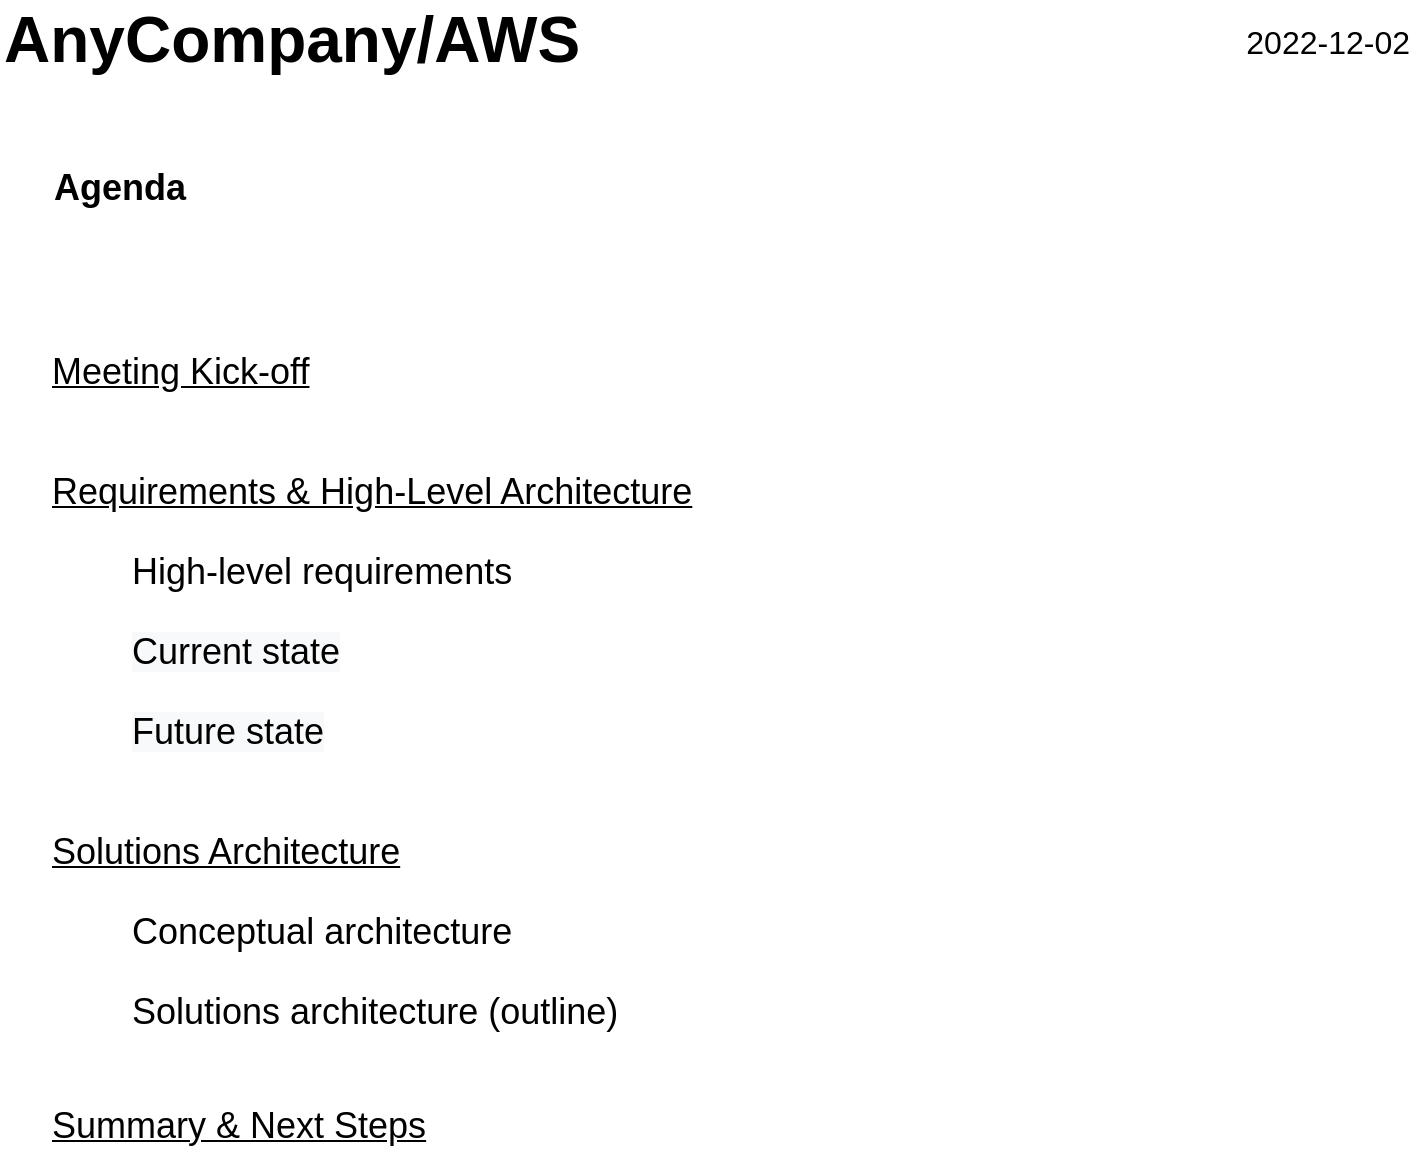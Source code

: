 <mxfile version="20.5.3" type="github" pages="7">
  <diagram id="VjomX15xuYtD5MLgN6QB" name="Agenda">
    <mxGraphModel dx="1426" dy="857" grid="0" gridSize="10" guides="1" tooltips="1" connect="1" arrows="1" fold="1" page="1" pageScale="1" pageWidth="850" pageHeight="1100" math="0" shadow="0">
      <root>
        <mxCell id="0" />
        <mxCell id="1" parent="0" />
        <mxCell id="RGwa3ZNCP71L5T_SxQl2-1" value="Agenda" style="text;html=1;strokeColor=none;fillColor=none;align=center;verticalAlign=middle;whiteSpace=wrap;rounded=0;shadow=0;fontSize=18;fontStyle=1" parent="1" vertex="1">
          <mxGeometry x="126" y="128" width="60" height="30" as="geometry" />
        </mxCell>
        <mxCell id="RGwa3ZNCP71L5T_SxQl2-2" value="&lt;u&gt;Meeting Kick-off&lt;/u&gt;" style="text;html=1;strokeColor=none;fillColor=none;align=left;verticalAlign=middle;whiteSpace=wrap;rounded=0;shadow=0;fontSize=18;" parent="1" vertex="1">
          <mxGeometry x="120" y="220" width="480" height="30" as="geometry" />
        </mxCell>
        <mxCell id="RGwa3ZNCP71L5T_SxQl2-6" value="&lt;u&gt;Requirements &amp;amp; High-Level Architecture&lt;/u&gt;" style="text;html=1;strokeColor=none;fillColor=none;align=left;verticalAlign=middle;whiteSpace=wrap;rounded=0;shadow=0;fontSize=18;" parent="1" vertex="1">
          <mxGeometry x="120" y="280" width="480" height="30" as="geometry" />
        </mxCell>
        <mxCell id="RGwa3ZNCP71L5T_SxQl2-7" value="&lt;u&gt;Solutions Architecture&lt;/u&gt;" style="text;html=1;strokeColor=none;fillColor=none;align=left;verticalAlign=middle;whiteSpace=wrap;rounded=0;shadow=0;fontSize=18;" parent="1" vertex="1">
          <mxGeometry x="120" y="460" width="480" height="30" as="geometry" />
        </mxCell>
        <mxCell id="RGwa3ZNCP71L5T_SxQl2-8" value="&lt;u&gt;Summary &amp;amp; Next Steps&lt;/u&gt;" style="text;html=1;strokeColor=none;fillColor=none;align=left;verticalAlign=middle;whiteSpace=wrap;rounded=0;shadow=0;fontSize=18;" parent="1" vertex="1">
          <mxGeometry x="120" y="597" width="480" height="30" as="geometry" />
        </mxCell>
        <mxCell id="RGwa3ZNCP71L5T_SxQl2-9" value="Conceptual architecture" style="text;html=1;strokeColor=none;fillColor=none;align=left;verticalAlign=middle;whiteSpace=wrap;rounded=0;shadow=0;fontSize=18;" parent="1" vertex="1">
          <mxGeometry x="160" y="500" width="480" height="30" as="geometry" />
        </mxCell>
        <mxCell id="RGwa3ZNCP71L5T_SxQl2-10" value="Solutions architecture (outline)" style="text;html=1;strokeColor=none;fillColor=none;align=left;verticalAlign=middle;whiteSpace=wrap;rounded=0;shadow=0;fontSize=18;" parent="1" vertex="1">
          <mxGeometry x="160" y="540" width="480" height="30" as="geometry" />
        </mxCell>
        <mxCell id="RGwa3ZNCP71L5T_SxQl2-11" value="High-level requirements" style="text;html=1;strokeColor=none;fillColor=none;align=left;verticalAlign=middle;whiteSpace=wrap;rounded=0;shadow=0;fontSize=18;" parent="1" vertex="1">
          <mxGeometry x="160" y="320" width="480" height="30" as="geometry" />
        </mxCell>
        <mxCell id="RGwa3ZNCP71L5T_SxQl2-12" value="&lt;span style=&quot;caret-color: rgb(0, 0, 0); color: rgb(0, 0, 0); font-family: Helvetica; font-size: 18px; font-style: normal; font-variant-caps: normal; font-weight: 400; letter-spacing: normal; text-align: left; text-indent: 0px; text-transform: none; word-spacing: 0px; -webkit-text-stroke-width: 0px; background-color: rgb(248, 249, 250); text-decoration: none; float: none; display: inline !important;&quot;&gt;Future state&lt;/span&gt;" style="text;html=1;strokeColor=none;fillColor=none;align=left;verticalAlign=middle;whiteSpace=wrap;rounded=0;shadow=0;fontSize=18;" parent="1" vertex="1">
          <mxGeometry x="160" y="400" width="480" height="30" as="geometry" />
        </mxCell>
        <mxCell id="dw6q_YZNpKW3-IFjIILA-1" value="&lt;font style=&quot;font-size: 16px;&quot;&gt;2022-12-02&lt;/font&gt;" style="text;html=1;strokeColor=none;fillColor=none;align=right;verticalAlign=middle;whiteSpace=wrap;rounded=0;dashed=1;labelBackgroundColor=#FFFFFF;fontSize=24;fontColor=#000000;" parent="1" vertex="1">
          <mxGeometry x="660" y="53" width="143" height="30" as="geometry" />
        </mxCell>
        <mxCell id="dw6q_YZNpKW3-IFjIILA-2" value="&lt;font style=&quot;font-size: 32px;&quot;&gt;AnyCompany/AWS&lt;/font&gt;" style="text;html=1;strokeColor=none;fillColor=none;align=left;verticalAlign=middle;whiteSpace=wrap;rounded=0;shadow=0;fontSize=18;fontStyle=1" parent="1" vertex="1">
          <mxGeometry x="96" y="54" width="329" height="29" as="geometry" />
        </mxCell>
        <mxCell id="uuZfknn4TFi3_fV7vghA-1" value="&lt;span style=&quot;caret-color: rgb(0, 0, 0); color: rgb(0, 0, 0); font-family: Helvetica; font-size: 18px; font-style: normal; font-variant-caps: normal; font-weight: 400; letter-spacing: normal; text-align: left; text-indent: 0px; text-transform: none; word-spacing: 0px; -webkit-text-stroke-width: 0px; background-color: rgb(248, 249, 250); text-decoration: none; float: none; display: inline !important;&quot;&gt;Current state&lt;/span&gt;" style="text;html=1;strokeColor=none;fillColor=none;align=left;verticalAlign=middle;whiteSpace=wrap;rounded=0;shadow=0;fontSize=18;" parent="1" vertex="1">
          <mxGeometry x="160" y="360" width="480" height="30" as="geometry" />
        </mxCell>
      </root>
    </mxGraphModel>
  </diagram>
  <diagram name="H-L Reqs." id="h9jbHCem-ycJ2uZCTOwV">
    <mxGraphModel dx="1426" dy="857" grid="0" gridSize="10" guides="1" tooltips="1" connect="1" arrows="1" fold="1" page="1" pageScale="1" pageWidth="850" pageHeight="1100" math="0" shadow="0">
      <root>
        <mxCell id="9m_CjEebkvtOnrXl-hu_-0" />
        <mxCell id="9m_CjEebkvtOnrXl-hu_-1" parent="9m_CjEebkvtOnrXl-hu_-0" />
        <mxCell id="AXn1gOnWAieejqgXZwlD-0" value="&lt;h1&gt;High-Level Requirements&lt;/h1&gt;&lt;p&gt;&lt;b&gt;&lt;br&gt;&lt;/b&gt;&lt;/p&gt;&lt;p&gt;Enable third party business analysts to generate and validate reports on AnyCompany data without risk of leakage of PII and customer sensitive data&lt;br&gt;&lt;/p&gt;&lt;p&gt;&lt;/p&gt;&lt;ul&gt;&lt;li&gt;Third party BAs should not have access to PII and customer sensitive data or to analytics datastores that have PII or customer sensitive data&lt;/li&gt;&lt;/ul&gt;&lt;ul&gt;&lt;li&gt;The data scrubbing process requires AI/ML. The medium-term solution needs to support R&amp;amp;D of AI/ML solutions by AnyCompany.&lt;br&gt;&lt;/li&gt;&lt;/ul&gt;&lt;p&gt;&lt;/p&gt;&lt;p&gt;Reduce on-going risk of leakage of PII and customer sensitive data&lt;/p&gt;&lt;p&gt;&lt;/p&gt;&lt;ul&gt;&lt;li&gt;Transition to having in-house team use scrubbed data, with an option to revert scrubbed data to the original text for debugging and specific analytics&lt;br&gt;&lt;/li&gt;&lt;/ul&gt;&lt;p&gt;&lt;/p&gt;" style="text;html=1;strokeColor=none;fillColor=none;spacing=5;spacingTop=-20;whiteSpace=wrap;overflow=hidden;rounded=0;shadow=0;labelBorderColor=none;fontSize=18;fontColor=#000000;" parent="9m_CjEebkvtOnrXl-hu_-1" vertex="1">
          <mxGeometry x="70" y="90" width="680" height="530" as="geometry" />
        </mxCell>
      </root>
    </mxGraphModel>
  </diagram>
  <diagram id="25lp0CtglmJZi7T5T5F2" name="Current State">
    <mxGraphModel dx="1426" dy="857" grid="0" gridSize="10" guides="1" tooltips="1" connect="1" arrows="1" fold="1" page="1" pageScale="1" pageWidth="850" pageHeight="1100" math="0" shadow="0">
      <root>
        <mxCell id="0" />
        <mxCell id="1" parent="0" />
        <mxCell id="h1IbnTh46kwvZ-l_5gWV-3" value="Operational Systems" style="swimlane;whiteSpace=wrap;html=1;shadow=0;strokeColor=default;fontSize=18;startSize=40;dashed=1;" parent="1" vertex="1">
          <mxGeometry x="59" y="80" width="180" height="540" as="geometry" />
        </mxCell>
        <mxCell id="gpUl1PO_aZrQJFSE_oQn-3" value="Interactive&lt;br&gt;Call Center" style="rounded=1;whiteSpace=wrap;html=1;shadow=0;strokeColor=default;fontSize=18;" parent="h1IbnTh46kwvZ-l_5gWV-3" vertex="1">
          <mxGeometry x="21" y="80" width="140" height="60" as="geometry" />
        </mxCell>
        <mxCell id="gpUl1PO_aZrQJFSE_oQn-4" value="Email &lt;br&gt;Support" style="rounded=1;whiteSpace=wrap;html=1;shadow=0;strokeColor=default;fontSize=18;" parent="h1IbnTh46kwvZ-l_5gWV-3" vertex="1">
          <mxGeometry x="21" y="176" width="140" height="60" as="geometry" />
        </mxCell>
        <mxCell id="gpUl1PO_aZrQJFSE_oQn-6" value="..." style="rounded=1;whiteSpace=wrap;html=1;shadow=0;strokeColor=default;fontSize=18;" parent="h1IbnTh46kwvZ-l_5gWV-3" vertex="1">
          <mxGeometry x="21" y="271" width="140" height="60" as="geometry" />
        </mxCell>
        <mxCell id="h1IbnTh46kwvZ-l_5gWV-4" value="Analytics Data Stores" style="swimlane;whiteSpace=wrap;html=1;shadow=0;strokeColor=default;fontSize=18;startSize=40;dashed=1;" parent="1" vertex="1">
          <mxGeometry x="642" y="80" width="180" height="540" as="geometry" />
        </mxCell>
        <mxCell id="gpUl1PO_aZrQJFSE_oQn-12" value="" style="shape=cylinder3;whiteSpace=wrap;html=1;boundedLbl=1;backgroundOutline=1;size=15;shadow=0;strokeColor=default;fontSize=18;fontColor=#9933FF;" parent="h1IbnTh46kwvZ-l_5gWV-4" vertex="1">
          <mxGeometry x="20" y="176" width="140" height="140" as="geometry" />
        </mxCell>
        <mxCell id="zf8lR28jDNdzLFkF-36o-1" value="&lt;font color=&quot;#9933ff&quot;&gt;PII/Sensitive&lt;br&gt;&lt;/font&gt;&amp;amp; Ops Data" style="text;html=1;strokeColor=none;fillColor=none;align=center;verticalAlign=middle;whiteSpace=wrap;rounded=0;shadow=0;labelBorderColor=none;fontSize=18;fontColor=#000000;" parent="h1IbnTh46kwvZ-l_5gWV-4" vertex="1">
          <mxGeometry x="20" y="236" width="140" height="30" as="geometry" />
        </mxCell>
        <mxCell id="h1IbnTh46kwvZ-l_5gWV-5" value="In-House &lt;br&gt;BA" style="shape=umlActor;verticalLabelPosition=bottom;verticalAlign=top;html=1;outlineConnect=0;shadow=0;fontSize=18;" parent="1" vertex="1">
          <mxGeometry x="1142" y="276" width="30" height="60" as="geometry" />
        </mxCell>
        <mxCell id="gpUl1PO_aZrQJFSE_oQn-7" value="Data Sets" style="swimlane;whiteSpace=wrap;html=1;shadow=0;strokeColor=default;fontSize=18;startSize=40;dashed=1;" parent="1" vertex="1">
          <mxGeometry x="300" y="80" width="180" height="540" as="geometry" />
        </mxCell>
        <mxCell id="gpUl1PO_aZrQJFSE_oQn-8" value="&lt;font color=&quot;#9933ff&quot;&gt;Call Logs&lt;/font&gt; &amp;amp; Operations Data" style="rounded=1;whiteSpace=wrap;html=1;shadow=0;strokeColor=default;fontSize=18;" parent="gpUl1PO_aZrQJFSE_oQn-7" vertex="1">
          <mxGeometry x="18" y="80" width="140" height="60" as="geometry" />
        </mxCell>
        <mxCell id="gpUl1PO_aZrQJFSE_oQn-9" value="&lt;font color=&quot;#9933ff&quot;&gt;Emails&lt;/font&gt; &amp;amp; Operations Data" style="rounded=1;whiteSpace=wrap;html=1;shadow=0;strokeColor=default;fontSize=18;" parent="gpUl1PO_aZrQJFSE_oQn-7" vertex="1">
          <mxGeometry x="18" y="176" width="140" height="60" as="geometry" />
        </mxCell>
        <mxCell id="fP8nqgsZxJsMwtP1_yZa-1" value="..." style="rounded=1;whiteSpace=wrap;html=1;shadow=0;strokeColor=default;fontSize=18;" parent="gpUl1PO_aZrQJFSE_oQn-7" vertex="1">
          <mxGeometry x="18" y="272" width="140" height="60" as="geometry" />
        </mxCell>
        <mxCell id="gpUl1PO_aZrQJFSE_oQn-16" value="Analytics &lt;br&gt;Processes" style="swimlane;whiteSpace=wrap;html=1;shadow=0;strokeColor=default;fontSize=18;startSize=40;dashed=1;" parent="1" vertex="1">
          <mxGeometry x="882" y="80" width="180" height="540" as="geometry" />
        </mxCell>
        <mxCell id="gpUl1PO_aZrQJFSE_oQn-19" value="Business Analytics" style="rounded=1;whiteSpace=wrap;html=1;shadow=0;labelBorderColor=none;strokeColor=default;fontSize=18;fontColor=#000000;" parent="gpUl1PO_aZrQJFSE_oQn-16" vertex="1">
          <mxGeometry x="21" y="193" width="138" height="60" as="geometry" />
        </mxCell>
        <mxCell id="fP8nqgsZxJsMwtP1_yZa-2" value="..." style="rounded=1;whiteSpace=wrap;html=1;shadow=0;strokeColor=default;fontSize=18;" parent="gpUl1PO_aZrQJFSE_oQn-16" vertex="1">
          <mxGeometry x="23" y="268" width="140" height="60" as="geometry" />
        </mxCell>
        <mxCell id="gpUl1PO_aZrQJFSE_oQn-26" value="Analytics&lt;br&gt;Warehouse" style="text;html=1;strokeColor=none;fillColor=none;align=center;verticalAlign=middle;whiteSpace=wrap;rounded=0;shadow=0;labelBorderColor=none;fontSize=18;fontColor=#000000;" parent="1" vertex="1">
          <mxGeometry x="701" y="406" width="60" height="30" as="geometry" />
        </mxCell>
        <mxCell id="4Oo0tviDNwxsVa1uIlnn-1" value="&lt;u style=&quot;caret-color: rgb(0, 0, 0); color: rgb(0, 0, 0); font-family: Helvetica; font-size: 16px; font-style: normal; font-variant-caps: normal; font-weight: 400; letter-spacing: normal; text-align: center; text-indent: 0px; text-transform: none; word-spacing: 0px; -webkit-text-stroke-width: 0px;&quot;&gt;&lt;span style=&quot;font-size: x-large;&quot;&gt;High-Level&amp;nbsp;&lt;/span&gt;&lt;font size=&quot;5&quot;&gt;Current State&lt;/font&gt;&lt;/u&gt;" style="text;whiteSpace=wrap;html=1;" parent="1" vertex="1">
          <mxGeometry x="415" y="8" width="290" height="50" as="geometry" />
        </mxCell>
        <mxCell id="wXWGEpKx-K4ZdakGSXoy-1" value="Extract Transform&lt;br&gt;&amp;amp; Load&lt;br&gt;&lt;br&gt;&lt;br&gt;(ETL)" style="rounded=1;whiteSpace=wrap;html=1;fontSize=12;" parent="1" vertex="1">
          <mxGeometry x="520" y="160" width="80" height="400" as="geometry" />
        </mxCell>
        <mxCell id="1zE4fZh2yjthQmfedAI8-1" value="" style="endArrow=classic;html=1;rounded=0;fontSize=18;fontColor=#000000;entryX=0;entryY=0.5;entryDx=0;entryDy=0;strokeColor=#2D7600;strokeWidth=3;fillColor=#60a917;" parent="1" edge="1">
          <mxGeometry width="50" height="50" relative="1" as="geometry">
            <mxPoint x="240" y="335" as="sourcePoint" />
            <mxPoint x="300" y="335" as="targetPoint" />
          </mxGeometry>
        </mxCell>
        <mxCell id="1zE4fZh2yjthQmfedAI8-2" value="" style="endArrow=classic;html=1;rounded=0;fontSize=18;fontColor=#000000;entryX=0;entryY=0.5;entryDx=0;entryDy=0;strokeColor=#2D7600;strokeWidth=3;fillColor=#60a917;" parent="1" edge="1">
          <mxGeometry width="50" height="50" relative="1" as="geometry">
            <mxPoint x="465" y="336" as="sourcePoint" />
            <mxPoint x="525" y="336" as="targetPoint" />
          </mxGeometry>
        </mxCell>
        <mxCell id="1zE4fZh2yjthQmfedAI8-3" value="" style="endArrow=classic;html=1;rounded=0;fontSize=18;fontColor=#000000;entryX=0;entryY=0.5;entryDx=0;entryDy=0;strokeColor=#2D7600;strokeWidth=3;fillColor=#60a917;" parent="1" edge="1">
          <mxGeometry width="50" height="50" relative="1" as="geometry">
            <mxPoint x="590" y="336" as="sourcePoint" />
            <mxPoint x="650" y="336" as="targetPoint" />
          </mxGeometry>
        </mxCell>
        <mxCell id="1zE4fZh2yjthQmfedAI8-4" value="" style="endArrow=classic;html=1;rounded=0;fontSize=18;fontColor=#000000;entryX=0;entryY=0.5;entryDx=0;entryDy=0;strokeColor=#2D7600;strokeWidth=3;fillColor=#60a917;" parent="1" edge="1">
          <mxGeometry width="50" height="50" relative="1" as="geometry">
            <mxPoint x="822" y="336" as="sourcePoint" />
            <mxPoint x="882" y="336" as="targetPoint" />
          </mxGeometry>
        </mxCell>
        <mxCell id="1zE4fZh2yjthQmfedAI8-5" value="" style="endArrow=classic;html=1;rounded=0;fontSize=18;fontColor=#000000;entryX=0;entryY=0.5;entryDx=0;entryDy=0;strokeColor=#2D7600;strokeWidth=3;fillColor=#60a917;endFill=1;" parent="1" edge="1">
          <mxGeometry width="50" height="50" relative="1" as="geometry">
            <mxPoint x="1050" y="336" as="sourcePoint" />
            <mxPoint x="1110" y="336" as="targetPoint" />
          </mxGeometry>
        </mxCell>
      </root>
    </mxGraphModel>
  </diagram>
  <diagram name="Future State" id="HBv1KzzV3jWL5Cb1V32m">
    <mxGraphModel dx="1426" dy="857" grid="0" gridSize="10" guides="1" tooltips="1" connect="1" arrows="1" fold="1" page="1" pageScale="1" pageWidth="850" pageHeight="1100" math="0" shadow="0">
      <root>
        <mxCell id="hyJC9mIuy3ANaXY3VcQb-0" />
        <mxCell id="hyJC9mIuy3ANaXY3VcQb-1" parent="hyJC9mIuy3ANaXY3VcQb-0" />
        <mxCell id="cMJbEtjQZFThihdctyKy-47" value="" style="group" parent="hyJC9mIuy3ANaXY3VcQb-1" vertex="1" connectable="0">
          <mxGeometry x="1095" y="352" width="126" height="126" as="geometry" />
        </mxCell>
        <mxCell id="EOGJp4S5Fbets7nDKM-p-0" value="" style="ellipse;whiteSpace=wrap;html=1;aspect=fixed;shadow=0;labelBorderColor=none;strokeColor=#82b366;fontSize=18;fillColor=#d5e8d4;container=1;" parent="cMJbEtjQZFThihdctyKy-47" vertex="1">
          <mxGeometry width="126" height="126" as="geometry" />
        </mxCell>
        <mxCell id="hyJC9mIuy3ANaXY3VcQb-11" value="3rd Party&lt;br&gt;BA / DS" style="shape=umlActor;verticalLabelPosition=bottom;verticalAlign=top;html=1;outlineConnect=0;shadow=0;strokeColor=#82b366;fontSize=18;fillColor=#d5e8d4;" parent="cMJbEtjQZFThihdctyKy-47" vertex="1">
          <mxGeometry x="49" y="16" width="30" height="50" as="geometry" />
        </mxCell>
        <mxCell id="hC9iuBU5DZdMR2iyAppj-4" value="" style="endArrow=classic;html=1;rounded=0;fontSize=18;fontColor=#000000;entryX=0;entryY=0.5;entryDx=0;entryDy=0;strokeColor=#2D7600;strokeWidth=3;fillColor=#60a917;endFill=1;" parent="hyJC9mIuy3ANaXY3VcQb-1" edge="1">
          <mxGeometry width="50" height="50" relative="1" as="geometry">
            <mxPoint x="1046" y="418" as="sourcePoint" />
            <mxPoint x="1106" y="418" as="targetPoint" />
          </mxGeometry>
        </mxCell>
        <mxCell id="cMJbEtjQZFThihdctyKy-34" value="Extract Transform&lt;br&gt;&amp;amp; Load&lt;br&gt;&lt;br&gt;&lt;br&gt;(ETL)" style="rounded=1;whiteSpace=wrap;html=1;fontSize=12;" parent="hyJC9mIuy3ANaXY3VcQb-1" vertex="1">
          <mxGeometry x="520" y="160" width="80" height="400" as="geometry" />
        </mxCell>
        <mxCell id="hyJC9mIuy3ANaXY3VcQb-7" value="Analytics Data Stores &amp;amp; Systems" style="swimlane;whiteSpace=wrap;html=1;shadow=0;strokeColor=default;fontSize=18;startSize=40;" parent="hyJC9mIuy3ANaXY3VcQb-1" vertex="1">
          <mxGeometry x="642" y="80" width="180" height="540" as="geometry" />
        </mxCell>
        <mxCell id="0Jkv3jb7glhRKEIvXEkH-0" value="" style="shape=cylinder3;whiteSpace=wrap;html=1;boundedLbl=1;backgroundOutline=1;size=15;shadow=0;fontSize=18;fillColor=#d5e8d4;strokeColor=#82b366;" parent="hyJC9mIuy3ANaXY3VcQb-7" vertex="1">
          <mxGeometry x="20" y="90" width="140" height="140" as="geometry" />
        </mxCell>
        <mxCell id="0Jkv3jb7glhRKEIvXEkH-1" value="Analytics&lt;br&gt;Data Store" style="text;html=1;strokeColor=none;fillColor=none;align=center;verticalAlign=middle;whiteSpace=wrap;rounded=0;shadow=0;labelBorderColor=none;fontSize=18;fontColor=#000000;" parent="hyJC9mIuy3ANaXY3VcQb-7" vertex="1">
          <mxGeometry x="20" y="240" width="130" height="30" as="geometry" />
        </mxCell>
        <mxCell id="O4PE7a0Fi9K-1KhrLcxD-1" value="AI/ML&lt;br&gt;Tools &amp;amp; Infra." style="rounded=1;whiteSpace=wrap;html=1;shadow=0;strokeColor=#82b366;fontSize=18;fillColor=#d5e8d4;" parent="hyJC9mIuy3ANaXY3VcQb-7" vertex="1">
          <mxGeometry x="20" y="362" width="140" height="60" as="geometry" />
        </mxCell>
        <mxCell id="gAzMdX1-zWV9BWONYZ82-0" value="&lt;font color=&quot;#009900&quot;&gt;Scrubbed&lt;/font&gt;&lt;br&gt;&amp;amp; Ops Data" style="text;html=1;strokeColor=none;fillColor=none;align=center;verticalAlign=middle;whiteSpace=wrap;rounded=0;shadow=0;labelBorderColor=none;fontSize=18;fontColor=#000000;" parent="hyJC9mIuy3ANaXY3VcQb-7" vertex="1">
          <mxGeometry x="20" y="145" width="140" height="30" as="geometry" />
        </mxCell>
        <mxCell id="hyJC9mIuy3ANaXY3VcQb-17" value="Analytics &lt;br&gt;Processes" style="swimlane;whiteSpace=wrap;html=1;shadow=0;strokeColor=default;fontSize=18;startSize=40;" parent="hyJC9mIuy3ANaXY3VcQb-1" vertex="1">
          <mxGeometry x="882" y="80" width="180" height="540" as="geometry" />
        </mxCell>
        <mxCell id="hyJC9mIuy3ANaXY3VcQb-19" value="Business Analytics" style="rounded=1;whiteSpace=wrap;html=1;shadow=0;labelBorderColor=none;strokeColor=#82b366;fontSize=18;fillColor=#d5e8d4;" parent="hyJC9mIuy3ANaXY3VcQb-17" vertex="1">
          <mxGeometry x="30" y="99" width="120" height="60" as="geometry" />
        </mxCell>
        <mxCell id="hyJC9mIuy3ANaXY3VcQb-21" value="AI/ML" style="rounded=1;whiteSpace=wrap;html=1;shadow=0;labelBorderColor=none;strokeColor=#82b366;fontSize=18;fillColor=#d5e8d4;" parent="hyJC9mIuy3ANaXY3VcQb-17" vertex="1">
          <mxGeometry x="30" y="362" width="120" height="60" as="geometry" />
        </mxCell>
        <mxCell id="ElxA8o0fKQ1-Yx0iaPZt-0" value="&lt;u&gt;&lt;span style=&quot;font-size: x-large;&quot;&gt;High-Level&amp;nbsp;&lt;/span&gt;&lt;font size=&quot;5&quot;&gt;Future State&lt;/font&gt;&lt;/u&gt;" style="text;html=1;strokeColor=none;fillColor=none;align=center;verticalAlign=middle;whiteSpace=wrap;rounded=0;fontSize=16;" parent="hyJC9mIuy3ANaXY3VcQb-1" vertex="1">
          <mxGeometry x="301" y="19" width="520" height="30" as="geometry" />
        </mxCell>
        <mxCell id="iMYa6rATb_xm3hTtFsLh-0" value="PII /&lt;br&gt;Sensitive&lt;br&gt;Data&lt;br&gt;Scrub" style="rounded=1;whiteSpace=wrap;html=1;fontSize=12;fillColor=#d5e8d4;strokeColor=#82b366;" parent="hyJC9mIuy3ANaXY3VcQb-1" vertex="1">
          <mxGeometry x="531" y="220" width="60" height="80" as="geometry" />
        </mxCell>
        <mxCell id="hC9iuBU5DZdMR2iyAppj-2" value="" style="endArrow=classic;html=1;rounded=0;fontSize=18;fontColor=#000000;entryX=0;entryY=0.5;entryDx=0;entryDy=0;strokeColor=#2D7600;strokeWidth=3;fillColor=#60a917;" parent="hyJC9mIuy3ANaXY3VcQb-1" edge="1">
          <mxGeometry width="50" height="50" relative="1" as="geometry">
            <mxPoint x="590" y="336" as="sourcePoint" />
            <mxPoint x="650" y="336" as="targetPoint" />
          </mxGeometry>
        </mxCell>
        <mxCell id="hC9iuBU5DZdMR2iyAppj-3" value="" style="endArrow=classic;html=1;rounded=0;fontSize=18;fontColor=#000000;entryX=0;entryY=0.5;entryDx=0;entryDy=0;strokeColor=#2D7600;strokeWidth=3;fillColor=#60a917;" parent="hyJC9mIuy3ANaXY3VcQb-1" edge="1">
          <mxGeometry width="50" height="50" relative="1" as="geometry">
            <mxPoint x="822" y="336" as="sourcePoint" />
            <mxPoint x="882" y="336" as="targetPoint" />
          </mxGeometry>
        </mxCell>
        <mxCell id="cMJbEtjQZFThihdctyKy-26" value="Operational Systems" style="swimlane;whiteSpace=wrap;html=1;shadow=0;strokeColor=default;fontSize=18;startSize=40;dashed=1;" parent="hyJC9mIuy3ANaXY3VcQb-1" vertex="1">
          <mxGeometry x="59" y="80" width="180" height="540" as="geometry" />
        </mxCell>
        <mxCell id="cMJbEtjQZFThihdctyKy-27" value="Interactive&lt;br&gt;Call Center" style="rounded=1;whiteSpace=wrap;html=1;shadow=0;strokeColor=default;fontSize=18;" parent="cMJbEtjQZFThihdctyKy-26" vertex="1">
          <mxGeometry x="21" y="80" width="140" height="60" as="geometry" />
        </mxCell>
        <mxCell id="cMJbEtjQZFThihdctyKy-28" value="Email &lt;br&gt;Support" style="rounded=1;whiteSpace=wrap;html=1;shadow=0;strokeColor=default;fontSize=18;" parent="cMJbEtjQZFThihdctyKy-26" vertex="1">
          <mxGeometry x="21" y="176" width="140" height="60" as="geometry" />
        </mxCell>
        <mxCell id="cMJbEtjQZFThihdctyKy-29" value="..." style="rounded=1;whiteSpace=wrap;html=1;shadow=0;strokeColor=default;fontSize=18;" parent="cMJbEtjQZFThihdctyKy-26" vertex="1">
          <mxGeometry x="21" y="271" width="140" height="60" as="geometry" />
        </mxCell>
        <mxCell id="cMJbEtjQZFThihdctyKy-30" value="Data Sets" style="swimlane;whiteSpace=wrap;html=1;shadow=0;strokeColor=default;fontSize=18;startSize=40;dashed=1;" parent="hyJC9mIuy3ANaXY3VcQb-1" vertex="1">
          <mxGeometry x="300" y="80" width="180" height="540" as="geometry" />
        </mxCell>
        <mxCell id="cMJbEtjQZFThihdctyKy-31" value="&lt;font color=&quot;#9933ff&quot;&gt;Call Logs&lt;/font&gt; &amp;amp; Operations Data" style="rounded=1;whiteSpace=wrap;html=1;shadow=0;strokeColor=default;fontSize=18;" parent="cMJbEtjQZFThihdctyKy-30" vertex="1">
          <mxGeometry x="18" y="80" width="140" height="60" as="geometry" />
        </mxCell>
        <mxCell id="cMJbEtjQZFThihdctyKy-32" value="&lt;font color=&quot;#9933ff&quot;&gt;Emails&lt;/font&gt; &amp;amp; Operations Data" style="rounded=1;whiteSpace=wrap;html=1;shadow=0;strokeColor=default;fontSize=18;" parent="cMJbEtjQZFThihdctyKy-30" vertex="1">
          <mxGeometry x="18" y="176" width="140" height="60" as="geometry" />
        </mxCell>
        <mxCell id="cMJbEtjQZFThihdctyKy-33" value="..." style="rounded=1;whiteSpace=wrap;html=1;shadow=0;strokeColor=default;fontSize=18;" parent="cMJbEtjQZFThihdctyKy-30" vertex="1">
          <mxGeometry x="18" y="272" width="140" height="60" as="geometry" />
        </mxCell>
        <mxCell id="cMJbEtjQZFThihdctyKy-35" value="" style="endArrow=classic;html=1;rounded=0;fontSize=18;fontColor=#000000;entryX=0;entryY=0.5;entryDx=0;entryDy=0;strokeColor=#2D7600;strokeWidth=3;fillColor=#60a917;" parent="hyJC9mIuy3ANaXY3VcQb-1" edge="1">
          <mxGeometry width="50" height="50" relative="1" as="geometry">
            <mxPoint x="240" y="335" as="sourcePoint" />
            <mxPoint x="300" y="335" as="targetPoint" />
          </mxGeometry>
        </mxCell>
        <mxCell id="cMJbEtjQZFThihdctyKy-36" value="" style="endArrow=classic;html=1;rounded=0;fontSize=18;fontColor=#000000;entryX=0;entryY=0.5;entryDx=0;entryDy=0;strokeColor=#2D7600;strokeWidth=3;fillColor=#60a917;" parent="hyJC9mIuy3ANaXY3VcQb-1" edge="1">
          <mxGeometry width="50" height="50" relative="1" as="geometry">
            <mxPoint x="465" y="336" as="sourcePoint" />
            <mxPoint x="525" y="336" as="targetPoint" />
          </mxGeometry>
        </mxCell>
        <mxCell id="cMJbEtjQZFThihdctyKy-44" value="PII Data: &lt;br&gt;1. First &amp;amp; last names, phone numbers, address, emai&lt;br&gt;2. Financial IDs: bank account, credit cards" style="ellipse;shape=cloud;whiteSpace=wrap;html=1;labelBackgroundColor=#FFFFFF;strokeColor=#000000;fontSize=12;fontColor=#000000;fillColor=none;spacingLeft=37;spacingRight=38;" parent="hyJC9mIuy3ANaXY3VcQb-1" vertex="1">
          <mxGeometry x="11" y="596" width="314" height="185" as="geometry" />
        </mxCell>
        <mxCell id="cMJbEtjQZFThihdctyKy-45" value="Customer Sensitive Data:&amp;nbsp;&lt;br&gt;Company names,&lt;br&gt;product names" style="ellipse;shape=cloud;whiteSpace=wrap;html=1;labelBackgroundColor=#FFFFFF;strokeColor=#000000;fontSize=12;fontColor=#000000;fillColor=none;" parent="hyJC9mIuy3ANaXY3VcQb-1" vertex="1">
          <mxGeometry x="913" y="594" width="314" height="185" as="geometry" />
        </mxCell>
        <mxCell id="cMJbEtjQZFThihdctyKy-46" value="" style="group" parent="hyJC9mIuy3ANaXY3VcQb-1" vertex="1" connectable="0">
          <mxGeometry x="1095" y="192" width="126" height="126" as="geometry" />
        </mxCell>
        <mxCell id="jfbZeoB1SQRcuPLxXEkU-0" value="" style="ellipse;whiteSpace=wrap;html=1;aspect=fixed;shadow=0;labelBorderColor=none;strokeColor=#82b366;fontSize=18;fillColor=#d5e8d4;" parent="cMJbEtjQZFThihdctyKy-46" vertex="1">
          <mxGeometry width="126" height="126" as="geometry" />
        </mxCell>
        <mxCell id="hyJC9mIuy3ANaXY3VcQb-10" value="In-House &lt;br&gt;BA / DS" style="shape=umlActor;verticalLabelPosition=bottom;verticalAlign=top;html=1;outlineConnect=0;shadow=0;strokeColor=#82b366;fontSize=18;fillColor=#d5e8d4;" parent="cMJbEtjQZFThihdctyKy-46" vertex="1">
          <mxGeometry x="49" y="10" width="30" height="60" as="geometry" />
        </mxCell>
        <mxCell id="Vzgi_a3mK3YBf326HaKh-0" value="" style="endArrow=classic;html=1;rounded=0;fontSize=18;fontColor=#000000;entryX=0;entryY=0.5;entryDx=0;entryDy=0;strokeColor=#9933FF;strokeWidth=2;" parent="hyJC9mIuy3ANaXY3VcQb-1" edge="1">
          <mxGeometry width="50" height="50" relative="1" as="geometry">
            <mxPoint x="1044" y="267.0" as="sourcePoint" />
            <mxPoint x="1104" y="267.0" as="targetPoint" />
          </mxGeometry>
        </mxCell>
        <mxCell id="Vzgi_a3mK3YBf326HaKh-1" value="" style="endArrow=classic;html=1;rounded=0;fontSize=18;fontColor=#000000;entryX=0;entryY=0.5;entryDx=0;entryDy=0;strokeColor=#2D7600;strokeWidth=3;fillColor=#60a917;endFill=1;" parent="hyJC9mIuy3ANaXY3VcQb-1" edge="1">
          <mxGeometry width="50" height="50" relative="1" as="geometry">
            <mxPoint x="1044" y="246" as="sourcePoint" />
            <mxPoint x="1104" y="246" as="targetPoint" />
          </mxGeometry>
        </mxCell>
      </root>
    </mxGraphModel>
  </diagram>
  <diagram name="Concept. Arch." id="U5oCiPYMo4C-_qP5Ro2j">
    <mxGraphModel dx="1487" dy="857" grid="1" gridSize="10" guides="1" tooltips="1" connect="1" arrows="1" fold="1" page="1" pageScale="1" pageWidth="850" pageHeight="1100" math="0" shadow="0">
      <root>
        <mxCell id="vECQrhH6S6L_jKQsrYaC-0" />
        <mxCell id="vECQrhH6S6L_jKQsrYaC-1" parent="vECQrhH6S6L_jKQsrYaC-0" />
        <mxCell id="WoJVJzB--j_4nprUgPEj-0" value="" style="rounded=1;whiteSpace=wrap;html=1;shadow=0;labelBorderColor=none;strokeColor=default;fontSize=18;fontColor=#000000;" parent="vECQrhH6S6L_jKQsrYaC-1" vertex="1">
          <mxGeometry x="1074" y="162" width="201" height="558" as="geometry" />
        </mxCell>
        <mxCell id="WoJVJzB--j_4nprUgPEj-1" value="" style="rounded=1;whiteSpace=wrap;html=1;shadow=0;labelBorderColor=none;strokeColor=default;fontSize=18;fontColor=#000000;" parent="vECQrhH6S6L_jKQsrYaC-1" vertex="1">
          <mxGeometry x="654" y="474" width="410" height="246" as="geometry" />
        </mxCell>
        <mxCell id="WoJVJzB--j_4nprUgPEj-2" value="" style="rounded=1;whiteSpace=wrap;html=1;shadow=0;labelBorderColor=none;strokeColor=default;fontSize=18;fontColor=#000000;" parent="vECQrhH6S6L_jKQsrYaC-1" vertex="1">
          <mxGeometry x="654" y="160" width="410" height="304" as="geometry" />
        </mxCell>
        <mxCell id="WoJVJzB--j_4nprUgPEj-3" value="" style="rounded=1;whiteSpace=wrap;html=1;shadow=0;labelBorderColor=none;strokeColor=default;fontSize=18;fontColor=#000000;" parent="vECQrhH6S6L_jKQsrYaC-1" vertex="1">
          <mxGeometry x="443" y="162" width="201" height="558" as="geometry" />
        </mxCell>
        <mxCell id="vECQrhH6S6L_jKQsrYaC-15" value="Data Sets" style="swimlane;whiteSpace=wrap;html=1;shadow=0;strokeColor=default;fontSize=18;startSize=40;" parent="vECQrhH6S6L_jKQsrYaC-1" vertex="1">
          <mxGeometry x="80" y="80" width="180" height="400" as="geometry" />
        </mxCell>
        <mxCell id="vECQrhH6S6L_jKQsrYaC-16" value="&lt;font color=&quot;#9933ff&quot;&gt;Call Logs&lt;/font&gt; &amp;amp; Operations Data" style="rounded=1;whiteSpace=wrap;html=1;shadow=0;strokeColor=default;fontSize=18;" parent="vECQrhH6S6L_jKQsrYaC-15" vertex="1">
          <mxGeometry x="18" y="60" width="140" height="60" as="geometry" />
        </mxCell>
        <mxCell id="vECQrhH6S6L_jKQsrYaC-17" value="&lt;font color=&quot;#9933ff&quot;&gt;Emails&lt;/font&gt; &amp;amp; Operations Data" style="rounded=1;whiteSpace=wrap;html=1;shadow=0;strokeColor=default;fontSize=18;" parent="vECQrhH6S6L_jKQsrYaC-15" vertex="1">
          <mxGeometry x="18" y="140" width="140" height="60" as="geometry" />
        </mxCell>
        <mxCell id="vECQrhH6S6L_jKQsrYaC-18" value="&lt;font color=&quot;#9933ff&quot;&gt;&lt;span style=&quot;caret-color: rgb(153, 51, 255);&quot;&gt;...&lt;/span&gt;&lt;/font&gt;" style="rounded=1;whiteSpace=wrap;html=1;shadow=0;strokeColor=default;fontSize=18;" parent="vECQrhH6S6L_jKQsrYaC-15" vertex="1">
          <mxGeometry x="18" y="245" width="140" height="60" as="geometry" />
        </mxCell>
        <mxCell id="vECQrhH6S6L_jKQsrYaC-19" value="&lt;font color=&quot;#9933ff&quot;&gt;PII/Sensitive&lt;/font&gt; &amp;amp;&lt;br&gt;Operations Data" style="rounded=1;whiteSpace=wrap;html=1;shadow=0;strokeColor=default;fontSize=18;" parent="vECQrhH6S6L_jKQsrYaC-15" vertex="1">
          <mxGeometry x="20" y="325" width="140" height="60" as="geometry" />
        </mxCell>
        <mxCell id="b8GQMUXerxtxGoJxNrRM-4" value="&lt;font color=&quot;#000000&quot;&gt;In-house&lt;br&gt;BA/DS&lt;/font&gt;" style="shape=umlActor;verticalLabelPosition=bottom;verticalAlign=top;html=1;outlineConnect=0;shadow=0;labelBorderColor=none;strokeColor=default;fontSize=18;fontColor=#9933FF;" parent="vECQrhH6S6L_jKQsrYaC-1" vertex="1">
          <mxGeometry x="210" y="590" width="30" height="60" as="geometry" />
        </mxCell>
        <mxCell id="Kq4Q_HxL_EDb6amXsnjC-2" value="&lt;b&gt;ETL&lt;/b&gt;" style="rounded=1;whiteSpace=wrap;html=1;shadow=0;labelBorderColor=none;strokeColor=default;fontSize=18;fontColor=#000000;" parent="vECQrhH6S6L_jKQsrYaC-1" vertex="1">
          <mxGeometry x="300" y="160" width="80" height="320" as="geometry" />
        </mxCell>
        <mxCell id="Ud3gxGJe9PFryMNVVnPc-3" value="" style="endArrow=classic;html=1;rounded=0;fontSize=18;fontColor=#000000;exitX=0.5;exitY=0;exitDx=0;exitDy=0;entryX=0.5;entryY=0;entryDx=0;entryDy=0;entryPerimeter=0;strokeWidth=3;" parent="vECQrhH6S6L_jKQsrYaC-1" source="Kq4Q_HxL_EDb6amXsnjC-2" target="5A2WZeXUgpdjqzR-YLDR-2" edge="1">
          <mxGeometry width="50" height="50" relative="1" as="geometry">
            <mxPoint x="540" y="370" as="sourcePoint" />
            <mxPoint x="1174.5" y="246" as="targetPoint" />
            <Array as="points">
              <mxPoint x="340" y="120" />
              <mxPoint x="1175" y="120" />
            </Array>
          </mxGeometry>
        </mxCell>
        <mxCell id="Ud3gxGJe9PFryMNVVnPc-4" value="Operations Data" style="text;html=1;strokeColor=none;fillColor=none;align=center;verticalAlign=middle;whiteSpace=wrap;rounded=0;shadow=0;labelBorderColor=none;fontSize=18;fontColor=#000000;" parent="vECQrhH6S6L_jKQsrYaC-1" vertex="1">
          <mxGeometry x="340" y="90" width="190" height="30" as="geometry" />
        </mxCell>
        <mxCell id="Ud3gxGJe9PFryMNVVnPc-6" value="&lt;b&gt;Debug,&lt;br&gt;Reports,&lt;br&gt;...&lt;/b&gt;" style="rounded=1;whiteSpace=wrap;html=1;shadow=0;labelBorderColor=none;strokeColor=default;fontSize=18;fontColor=#000000;" parent="vECQrhH6S6L_jKQsrYaC-1" vertex="1">
          <mxGeometry x="300" y="560" width="80" height="160" as="geometry" />
        </mxCell>
        <mxCell id="WoJVJzB--j_4nprUgPEj-4" value="&lt;b&gt;Secure, Highly Available, Interfaces&lt;/b&gt;" style="text;html=1;strokeColor=none;fillColor=none;align=center;verticalAlign=middle;whiteSpace=wrap;rounded=0;shadow=0;labelBorderColor=none;fontSize=18;fontColor=#000000;" parent="vECQrhH6S6L_jKQsrYaC-1" vertex="1">
          <mxGeometry x="448.5" y="200" width="190" height="30" as="geometry" />
        </mxCell>
        <mxCell id="WoJVJzB--j_4nprUgPEj-5" value="&lt;b&gt;Scrub Data&lt;/b&gt;" style="text;html=1;strokeColor=none;fillColor=none;align=center;verticalAlign=middle;whiteSpace=wrap;rounded=0;shadow=0;labelBorderColor=none;fontSize=18;fontColor=#000000;" parent="vECQrhH6S6L_jKQsrYaC-1" vertex="1">
          <mxGeometry x="764" y="184" width="190" height="30" as="geometry" />
        </mxCell>
        <mxCell id="HjNYrEMp7qiQDzvC1vbF-0" value="&lt;b&gt;Revert Data&lt;/b&gt;" style="text;html=1;strokeColor=none;fillColor=none;align=center;verticalAlign=middle;whiteSpace=wrap;rounded=0;shadow=0;labelBorderColor=none;fontSize=18;fontColor=#000000;" parent="vECQrhH6S6L_jKQsrYaC-1" vertex="1">
          <mxGeometry x="764" y="677" width="190" height="30" as="geometry" />
        </mxCell>
        <mxCell id="KcLXabOQIfNbpXTuFnEk-5" value="" style="endArrow=classic;html=1;rounded=0;fontSize=12;fontColor=#009900;strokeColor=#009900;strokeWidth=3;entryX=0.75;entryY=0;entryDx=0;entryDy=0;dashed=1;" parent="vECQrhH6S6L_jKQsrYaC-1" edge="1">
          <mxGeometry width="50" height="50" relative="1" as="geometry">
            <mxPoint x="383" y="595.33" as="sourcePoint" />
            <mxPoint x="443" y="595.33" as="targetPoint" />
          </mxGeometry>
        </mxCell>
        <mxCell id="KcLXabOQIfNbpXTuFnEk-6" value="" style="endArrow=classic;html=1;rounded=0;fontSize=18;fontColor=#000000;entryX=0;entryY=0.5;entryDx=0;entryDy=0;strokeColor=#9933FF;strokeWidth=3;dashed=1;" parent="vECQrhH6S6L_jKQsrYaC-1" edge="1">
          <mxGeometry width="50" height="50" relative="1" as="geometry">
            <mxPoint x="679" y="659" as="sourcePoint" />
            <mxPoint x="619" y="660.0" as="targetPoint" />
          </mxGeometry>
        </mxCell>
        <mxCell id="KcLXabOQIfNbpXTuFnEk-7" value="" style="endArrow=classic;html=1;rounded=0;fontSize=12;fontColor=#009900;strokeColor=#009900;strokeWidth=3;entryX=0.75;entryY=0;entryDx=0;entryDy=0;dashed=1;" parent="vECQrhH6S6L_jKQsrYaC-1" edge="1">
          <mxGeometry width="50" height="50" relative="1" as="geometry">
            <mxPoint x="619" y="591.33" as="sourcePoint" />
            <mxPoint x="679" y="591.33" as="targetPoint" />
          </mxGeometry>
        </mxCell>
        <mxCell id="Jbev7n5TZAjuA62yBq81-5" value="" style="group" parent="vECQrhH6S6L_jKQsrYaC-1" vertex="1" connectable="0">
          <mxGeometry x="70" y="750" width="180" height="180" as="geometry" />
        </mxCell>
        <mxCell id="Jbev7n5TZAjuA62yBq81-3" value="" style="whiteSpace=wrap;html=1;aspect=fixed;strokeColor=#000000;fontSize=12;fontColor=#000000;" parent="Jbev7n5TZAjuA62yBq81-5" vertex="1">
          <mxGeometry width="180" height="180" as="geometry" />
        </mxCell>
        <mxCell id="Ud3gxGJe9PFryMNVVnPc-7" value="&lt;font color=&quot;#9933ff&quot;&gt;PII/Sensitive Data&lt;/font&gt;" style="text;html=1;strokeColor=none;fillColor=none;align=center;verticalAlign=middle;whiteSpace=wrap;rounded=0;shadow=0;labelBorderColor=none;fontSize=18;fontColor=#000000;" parent="Jbev7n5TZAjuA62yBq81-5" vertex="1">
          <mxGeometry x="7" y="27" width="160" height="30" as="geometry" />
        </mxCell>
        <mxCell id="5plJ2uATQPgv5vO-h2zq-1" value="&lt;font color=&quot;#009900&quot;&gt;Scrubbed Data&lt;/font&gt;" style="text;html=1;strokeColor=none;fillColor=none;align=center;verticalAlign=middle;whiteSpace=wrap;rounded=0;shadow=0;labelBorderColor=none;fontSize=18;fontColor=#000000;" parent="Jbev7n5TZAjuA62yBq81-5" vertex="1">
          <mxGeometry x="7" y="88" width="160" height="30" as="geometry" />
        </mxCell>
        <mxCell id="KcLXabOQIfNbpXTuFnEk-3" value="" style="endArrow=classic;html=1;rounded=0;fontSize=18;fontColor=#000000;strokeColor=#9933FF;strokeWidth=3;" parent="Jbev7n5TZAjuA62yBq81-5" edge="1">
          <mxGeometry width="50" height="50" relative="1" as="geometry">
            <mxPoint x="47" y="20.5" as="sourcePoint" />
            <mxPoint x="127" y="21" as="targetPoint" />
          </mxGeometry>
        </mxCell>
        <mxCell id="KcLXabOQIfNbpXTuFnEk-4" value="" style="endArrow=classic;html=1;rounded=0;fontSize=12;fontColor=#009900;strokeColor=#009900;strokeWidth=3;" parent="Jbev7n5TZAjuA62yBq81-5" edge="1">
          <mxGeometry width="50" height="50" relative="1" as="geometry">
            <mxPoint x="47" y="78" as="sourcePoint" />
            <mxPoint x="127" y="78" as="targetPoint" />
          </mxGeometry>
        </mxCell>
        <mxCell id="Jbev7n5TZAjuA62yBq81-1" value="&lt;font&gt;Ops Data&lt;/font&gt;" style="text;html=1;strokeColor=none;fillColor=none;align=center;verticalAlign=middle;whiteSpace=wrap;rounded=0;shadow=0;labelBorderColor=none;fontSize=18;fontColor=#000000;" parent="Jbev7n5TZAjuA62yBq81-5" vertex="1">
          <mxGeometry x="7" y="142" width="160" height="30" as="geometry" />
        </mxCell>
        <mxCell id="Jbev7n5TZAjuA62yBq81-2" value="" style="endArrow=classic;html=1;rounded=0;fontSize=12;fontColor=#009900;strokeColor=#000000;strokeWidth=3;" parent="Jbev7n5TZAjuA62yBq81-5" edge="1">
          <mxGeometry width="50" height="50" relative="1" as="geometry">
            <mxPoint x="47" y="132" as="sourcePoint" />
            <mxPoint x="127" y="132" as="targetPoint" />
          </mxGeometry>
        </mxCell>
        <mxCell id="Jbev7n5TZAjuA62yBq81-8" value="" style="endArrow=classic;html=1;rounded=0;fontSize=18;fontColor=#000000;entryX=1.038;entryY=0.619;entryDx=0;entryDy=0;strokeColor=#9933FF;strokeWidth=3;entryPerimeter=0;dashed=1;" parent="vECQrhH6S6L_jKQsrYaC-1" target="Ud3gxGJe9PFryMNVVnPc-6" edge="1">
          <mxGeometry width="50" height="50" relative="1" as="geometry">
            <mxPoint x="440" y="660" as="sourcePoint" />
            <mxPoint x="390" y="661" as="targetPoint" />
          </mxGeometry>
        </mxCell>
        <mxCell id="Jbev7n5TZAjuA62yBq81-9" value="" style="endArrow=classic;html=1;rounded=0;fontSize=12;fontColor=#009900;strokeColor=#009900;strokeWidth=3;entryX=0.75;entryY=0;entryDx=0;entryDy=0;" parent="vECQrhH6S6L_jKQsrYaC-1" edge="1">
          <mxGeometry width="50" height="50" relative="1" as="geometry">
            <mxPoint x="1038" y="309.5" as="sourcePoint" />
            <mxPoint x="1098" y="309.5" as="targetPoint" />
          </mxGeometry>
        </mxCell>
        <mxCell id="5A2WZeXUgpdjqzR-YLDR-2" value="" style="shape=cylinder3;whiteSpace=wrap;html=1;boundedLbl=1;backgroundOutline=1;size=15;shadow=0;strokeColor=#82b366;fontSize=18;fillColor=#d5e8d4;" parent="vECQrhH6S6L_jKQsrYaC-1" vertex="1">
          <mxGeometry x="1105.5" y="199" width="140" height="140" as="geometry" />
        </mxCell>
        <mxCell id="5A2WZeXUgpdjqzR-YLDR-3" value="&lt;font color=&quot;#009900&quot;&gt;Scrubbed&lt;/font&gt;&lt;br&gt;&amp;amp; Ops Data" style="text;html=1;strokeColor=none;fillColor=none;align=center;verticalAlign=middle;whiteSpace=wrap;rounded=0;shadow=0;labelBorderColor=none;fontSize=18;fontColor=#000000;" parent="vECQrhH6S6L_jKQsrYaC-1" vertex="1">
          <mxGeometry x="1114.5" y="268" width="125.5" height="30" as="geometry" />
        </mxCell>
        <mxCell id="ZVf5o5FCNgTjF1t6p-4r-0" value="&lt;b&gt;Analytics&lt;br&gt;Data Stores &amp;amp; &amp;nbsp;Systems&lt;/b&gt;" style="text;html=1;strokeColor=none;fillColor=none;align=center;verticalAlign=middle;whiteSpace=wrap;rounded=0;shadow=0;labelBorderColor=none;fontSize=18;fontColor=#000000;" parent="vECQrhH6S6L_jKQsrYaC-1" vertex="1">
          <mxGeometry x="1090" y="666" width="160" height="30" as="geometry" />
        </mxCell>
        <mxCell id="wKE5nm-SS70sGp9_8txt-0" value="&lt;font style=&quot;font-size: 24px;&quot;&gt;&lt;u&gt;Conceptual Architecture: PII/Sensitive Data Scrub&lt;/u&gt;&lt;/font&gt;" style="text;html=1;strokeColor=none;fillColor=none;align=center;verticalAlign=middle;whiteSpace=wrap;rounded=0;fontSize=16;" parent="vECQrhH6S6L_jKQsrYaC-1" vertex="1">
          <mxGeometry x="490" y="10" width="570" height="30" as="geometry" />
        </mxCell>
        <mxCell id="evHc9JdPxS25grD69CpZ-1" style="edgeStyle=orthogonalEdgeStyle;rounded=0;orthogonalLoop=1;jettySize=auto;html=1;exitX=0.5;exitY=1;exitDx=0;exitDy=0;dashed=1;strokeColor=#000000;strokeWidth=3;fontSize=12;fontColor=#000000;endArrow=classic;endFill=1;" parent="vECQrhH6S6L_jKQsrYaC-1" source="Kq4Q_HxL_EDb6amXsnjC-2" target="Kq4Q_HxL_EDb6amXsnjC-2" edge="1">
          <mxGeometry relative="1" as="geometry" />
        </mxCell>
        <mxCell id="P1VBO0125E697iJatHT7-1" value="" style="endArrow=classic;html=1;rounded=0;fontSize=12;fontColor=#009900;strokeColor=#000000;strokeWidth=3;" parent="vECQrhH6S6L_jKQsrYaC-1" edge="1">
          <mxGeometry width="50" height="50" relative="1" as="geometry">
            <mxPoint x="240" y="212.67" as="sourcePoint" />
            <mxPoint x="300" y="213" as="targetPoint" />
          </mxGeometry>
        </mxCell>
        <mxCell id="P1VBO0125E697iJatHT7-9" value="" style="endArrow=classic;html=1;rounded=0;fontSize=12;fontColor=#009900;strokeColor=#9933FF;strokeWidth=3;" parent="vECQrhH6S6L_jKQsrYaC-1" edge="1">
          <mxGeometry width="50" height="50" relative="1" as="geometry">
            <mxPoint x="240" y="310.33" as="sourcePoint" />
            <mxPoint x="300" y="310" as="targetPoint" />
          </mxGeometry>
        </mxCell>
        <mxCell id="P1VBO0125E697iJatHT7-12" value="" style="endArrow=classic;html=1;rounded=0;fontSize=12;fontColor=#009900;strokeColor=#9933FF;strokeWidth=3;" parent="vECQrhH6S6L_jKQsrYaC-1" edge="1">
          <mxGeometry width="50" height="50" relative="1" as="geometry">
            <mxPoint x="380" y="310" as="sourcePoint" />
            <mxPoint x="440" y="310" as="targetPoint" />
          </mxGeometry>
        </mxCell>
        <mxCell id="P1VBO0125E697iJatHT7-13" value="" style="endArrow=classic;html=1;rounded=0;fontSize=12;fontColor=#009900;strokeColor=#9933FF;strokeWidth=3;entryX=0.75;entryY=0;entryDx=0;entryDy=0;" parent="vECQrhH6S6L_jKQsrYaC-1" edge="1">
          <mxGeometry width="50" height="50" relative="1" as="geometry">
            <mxPoint x="620" y="310.33" as="sourcePoint" />
            <mxPoint x="680" y="310.33" as="targetPoint" />
          </mxGeometry>
        </mxCell>
        <mxCell id="PHR2fQdSCYeFjv3kxftx-0" value="AI/ML&lt;br&gt;Tools &amp;amp; Infra." style="rounded=1;whiteSpace=wrap;html=1;shadow=0;strokeColor=#82b366;fontSize=18;fillColor=#d5e8d4;" parent="vECQrhH6S6L_jKQsrYaC-1" vertex="1">
          <mxGeometry x="1104.5" y="560" width="140" height="60" as="geometry" />
        </mxCell>
        <mxCell id="PHR2fQdSCYeFjv3kxftx-1" value="" style="group" parent="vECQrhH6S6L_jKQsrYaC-1" vertex="1" connectable="0">
          <mxGeometry x="1282" y="400" width="112" height="60" as="geometry" />
        </mxCell>
        <mxCell id="zb7ac9jDfZKzmnh5ZbrA-6" value="&lt;font color=&quot;#000000&quot;&gt;BA/DS&lt;/font&gt;" style="shape=umlActor;verticalLabelPosition=bottom;verticalAlign=top;html=1;outlineConnect=0;shadow=0;labelBorderColor=none;strokeColor=default;fontSize=18;fontColor=#9933FF;" parent="PHR2fQdSCYeFjv3kxftx-1" vertex="1">
          <mxGeometry x="82" width="30" height="60" as="geometry" />
        </mxCell>
        <mxCell id="zb7ac9jDfZKzmnh5ZbrA-7" value="" style="endArrow=classic;html=1;rounded=0;fontSize=18;fontColor=#000000;entryX=0;entryY=0.5;entryDx=0;entryDy=0;strokeColor=#009900;strokeWidth=3;endFill=1;" parent="PHR2fQdSCYeFjv3kxftx-1" edge="1">
          <mxGeometry width="50" height="50" relative="1" as="geometry">
            <mxPoint x="60" y="31.33" as="sourcePoint" />
            <mxPoint y="32.33" as="targetPoint" />
          </mxGeometry>
        </mxCell>
        <mxCell id="zb7ac9jDfZKzmnh5ZbrA-8" value="" style="endArrow=classic;html=1;rounded=0;fontSize=12;fontColor=#009900;strokeColor=#009900;strokeWidth=3;entryX=0.75;entryY=0;entryDx=0;entryDy=0;" parent="PHR2fQdSCYeFjv3kxftx-1" edge="1">
          <mxGeometry width="50" height="50" relative="1" as="geometry">
            <mxPoint x="15" y="32.33" as="sourcePoint" />
            <mxPoint x="75" y="32.33" as="targetPoint" />
          </mxGeometry>
        </mxCell>
        <mxCell id="PrDSWstC19jMumOGyMrQ-0" value="" style="endArrow=none;html=1;rounded=0;" parent="vECQrhH6S6L_jKQsrYaC-1" edge="1">
          <mxGeometry width="50" height="50" relative="1" as="geometry">
            <mxPoint x="280" y="799" as="sourcePoint" />
            <mxPoint x="1280" y="799" as="targetPoint" />
          </mxGeometry>
        </mxCell>
        <mxCell id="fTnO9sglFqiWecDihFTP-0" value="Req/Resp Arrows" parent="vECQrhH6S6L_jKQsrYaC-0" visible="0" />
        <mxCell id="9efnTQHFzsuc2kEJRo5x-0" value="" style="endArrow=classic;html=1;rounded=0;fontSize=18;fontColor=#000000;entryX=0;entryY=0.5;entryDx=0;entryDy=0;strokeColor=#009900;strokeWidth=3;dashed=1;" parent="fTnO9sglFqiWecDihFTP-0" edge="1">
          <mxGeometry width="50" height="50" relative="1" as="geometry">
            <mxPoint x="440" y="339" as="sourcePoint" />
            <mxPoint x="380" y="340" as="targetPoint" />
          </mxGeometry>
        </mxCell>
        <mxCell id="zb7ac9jDfZKzmnh5ZbrA-4" value="" style="endArrow=classic;html=1;rounded=0;fontSize=18;fontColor=#000000;entryX=0;entryY=0.5;entryDx=0;entryDy=0;strokeColor=#009900;strokeWidth=3;dashed=1;" parent="fTnO9sglFqiWecDihFTP-0" edge="1">
          <mxGeometry width="50" height="50" relative="1" as="geometry">
            <mxPoint x="680" y="339" as="sourcePoint" />
            <mxPoint x="620" y="340" as="targetPoint" />
          </mxGeometry>
        </mxCell>
        <mxCell id="9efnTQHFzsuc2kEJRo5x-1" value="" style="endArrow=classic;html=1;rounded=0;fontSize=18;fontColor=#000000;entryX=0.5;entryY=0;entryDx=0;entryDy=0;entryPerimeter=0;strokeWidth=3;fillColor=#d5e8d4;strokeColor=#009900;dashed=1;" parent="fTnO9sglFqiWecDihFTP-0" edge="1">
          <mxGeometry width="50" height="50" relative="1" as="geometry">
            <mxPoint x="350" y="160" as="sourcePoint" />
            <mxPoint x="1185.5" y="209" as="targetPoint" />
            <Array as="points">
              <mxPoint x="350" y="130" />
              <mxPoint x="1185" y="130" />
            </Array>
          </mxGeometry>
        </mxCell>
        <mxCell id="5WckvJS9hys0C0neRH8M-0" value="" style="endArrow=none;html=1;rounded=0;" edge="1" parent="fTnO9sglFqiWecDihFTP-0">
          <mxGeometry width="50" height="50" relative="1" as="geometry">
            <mxPoint x="280" y="990" as="sourcePoint" />
            <mxPoint x="1280" y="990" as="targetPoint" />
          </mxGeometry>
        </mxCell>
        <mxCell id="aJ0QvmJ6IRqmMJEQwCCZ-8" value="AWS Extra Services" parent="vECQrhH6S6L_jKQsrYaC-0" visible="0" />
        <mxCell id="OXiLPqIgGO-Nqdxe6aSr-3" value="" style="group" parent="aJ0QvmJ6IRqmMJEQwCCZ-8" vertex="1" connectable="0">
          <mxGeometry x="600" y="1020" width="96" height="115" as="geometry" />
        </mxCell>
        <mxCell id="7tzAMNuTQEDVPN01q9rU-1" value="" style="outlineConnect=0;dashed=0;verticalLabelPosition=bottom;verticalAlign=top;align=center;html=1;shape=mxgraph.aws3.cloudtrail;fillColor=#759C3E;gradientColor=none;labelBackgroundColor=#000000;strokeColor=#000000;fontSize=15;fontColor=#FFFFFF;" parent="OXiLPqIgGO-Nqdxe6aSr-3" vertex="1">
          <mxGeometry x="9.5" width="74" height="73" as="geometry" />
        </mxCell>
        <mxCell id="OXiLPqIgGO-Nqdxe6aSr-1" value="&lt;font style=&quot;font-size: 12px;&quot;&gt;AWS&amp;nbsp;&lt;br&gt;Cloud Trail&lt;br&gt;&lt;/font&gt;" style="text;html=1;strokeColor=none;fillColor=none;align=center;verticalAlign=middle;whiteSpace=wrap;rounded=0;dashed=1;labelBackgroundColor=#FFFFFF;fontSize=15;fontColor=#000000;" parent="OXiLPqIgGO-Nqdxe6aSr-3" vertex="1">
          <mxGeometry y="85" width="96" height="30" as="geometry" />
        </mxCell>
        <mxCell id="7tzAMNuTQEDVPN01q9rU-0" value="Amazon&lt;br&gt;CloudWatch&lt;br&gt;" style="outlineConnect=0;fontColor=#232F3E;gradientColor=#F34482;gradientDirection=north;fillColor=#BC1356;strokeColor=#ffffff;dashed=0;verticalLabelPosition=bottom;verticalAlign=top;align=center;html=1;fontSize=12;fontStyle=0;aspect=fixed;shape=mxgraph.aws4.resourceIcon;resIcon=mxgraph.aws4.cloudwatch;labelBackgroundColor=#ffffff;" parent="aJ0QvmJ6IRqmMJEQwCCZ-8" vertex="1">
          <mxGeometry x="742.0" y="1020" width="78" height="78" as="geometry" />
        </mxCell>
        <mxCell id="aJ0QvmJ6IRqmMJEQwCCZ-11" value="" style="group" vertex="1" connectable="0" parent="aJ0QvmJ6IRqmMJEQwCCZ-8">
          <mxGeometry x="461" y="1010" width="99" height="125" as="geometry" />
        </mxCell>
        <mxCell id="7tzAMNuTQEDVPN01q9rU-2" value="" style="outlineConnect=0;dashed=0;verticalLabelPosition=bottom;verticalAlign=top;align=center;html=1;shape=mxgraph.aws3.iam;fillColor=#759C3E;gradientColor=none;labelBackgroundColor=#000000;strokeColor=#000000;fontSize=15;fontColor=#FFFFFF;" parent="aJ0QvmJ6IRqmMJEQwCCZ-11" vertex="1">
          <mxGeometry x="28.359" y="20.833" width="43.828" height="63.542" as="geometry" />
        </mxCell>
        <mxCell id="OXiLPqIgGO-Nqdxe6aSr-2" value="" style="group" parent="aJ0QvmJ6IRqmMJEQwCCZ-11" vertex="1" connectable="0">
          <mxGeometry width="99" height="125" as="geometry" />
        </mxCell>
        <mxCell id="OXiLPqIgGO-Nqdxe6aSr-0" value="&lt;font style=&quot;font-size: 12px;&quot;&gt;Amazon &amp;nbsp;Identity &amp;amp; Access Mgmt.&lt;/font&gt;" style="text;html=1;strokeColor=none;fillColor=none;align=center;verticalAlign=middle;whiteSpace=wrap;rounded=0;dashed=1;labelBackgroundColor=#FFFFFF;fontSize=15;fontColor=#000000;" parent="OXiLPqIgGO-Nqdxe6aSr-2" vertex="1">
          <mxGeometry y="93.75" width="99" height="31.25" as="geometry" />
        </mxCell>
        <mxCell id="aJ0QvmJ6IRqmMJEQwCCZ-7" value="AWS Services" parent="vECQrhH6S6L_jKQsrYaC-0" visible="0" />
        <mxCell id="xL5HOf-qpeLGTcusrbmE-6" value="" style="group" parent="aJ0QvmJ6IRqmMJEQwCCZ-7" vertex="1" connectable="0">
          <mxGeometry x="350" y="850" width="90" height="108" as="geometry" />
        </mxCell>
        <mxCell id="xL5HOf-qpeLGTcusrbmE-2" value="" style="sketch=0;points=[[0,0,0],[0.25,0,0],[0.5,0,0],[0.75,0,0],[1,0,0],[0,1,0],[0.25,1,0],[0.5,1,0],[0.75,1,0],[1,1,0],[0,0.25,0],[0,0.5,0],[0,0.75,0],[1,0.25,0],[1,0.5,0],[1,0.75,0]];outlineConnect=0;fontColor=#232F3E;gradientColor=#F54749;gradientDirection=north;fillColor=#C7131F;strokeColor=#ffffff;dashed=0;verticalLabelPosition=bottom;verticalAlign=top;align=center;html=1;fontSize=12;fontStyle=0;aspect=fixed;shape=mxgraph.aws4.resourceIcon;resIcon=mxgraph.aws4.waf;labelBackgroundColor=#000000;" parent="xL5HOf-qpeLGTcusrbmE-6" vertex="1">
          <mxGeometry x="8" width="75" height="75" as="geometry" />
        </mxCell>
        <mxCell id="xL5HOf-qpeLGTcusrbmE-4" value="&lt;font style=&quot;font-size: 12px;&quot;&gt;AWS Web &lt;br&gt;App Firewall&lt;/font&gt;" style="text;html=1;align=center;verticalAlign=middle;whiteSpace=wrap;rounded=0;dashed=1;labelBackgroundColor=#FFFFFF;fontSize=15;" parent="xL5HOf-qpeLGTcusrbmE-6" vertex="1">
          <mxGeometry y="78" width="90" height="30" as="geometry" />
        </mxCell>
        <mxCell id="xL5HOf-qpeLGTcusrbmE-7" value="" style="group" parent="aJ0QvmJ6IRqmMJEQwCCZ-7" vertex="1" connectable="0">
          <mxGeometry x="464" y="850" width="90" height="108.5" as="geometry" />
        </mxCell>
        <mxCell id="xL5HOf-qpeLGTcusrbmE-1" value="" style="sketch=0;points=[[0,0,0],[0.25,0,0],[0.5,0,0],[0.75,0,0],[1,0,0],[0,1,0],[0.25,1,0],[0.5,1,0],[0.75,1,0],[1,1,0],[0,0.25,0],[0,0.5,0],[0,0.75,0],[1,0.25,0],[1,0.5,0],[1,0.75,0]];outlineConnect=0;fontColor=#232F3E;gradientColor=#945DF2;gradientDirection=north;fillColor=#5A30B5;strokeColor=#ffffff;dashed=0;verticalLabelPosition=bottom;verticalAlign=top;align=center;html=1;fontSize=12;fontStyle=0;aspect=fixed;shape=mxgraph.aws4.resourceIcon;resIcon=mxgraph.aws4.api_gateway;labelBackgroundColor=#000000;" parent="xL5HOf-qpeLGTcusrbmE-7" vertex="1">
          <mxGeometry x="5" width="78" height="78" as="geometry" />
        </mxCell>
        <mxCell id="xL5HOf-qpeLGTcusrbmE-5" value="&lt;font style=&quot;font-size: 12px;&quot;&gt;Amazon API Gateway&lt;/font&gt;" style="text;html=1;strokeColor=none;fillColor=none;align=center;verticalAlign=middle;whiteSpace=wrap;rounded=0;dashed=1;labelBackgroundColor=#FFFFFF;fontSize=15;fontColor=#000000;" parent="xL5HOf-qpeLGTcusrbmE-7" vertex="1">
          <mxGeometry y="78.5" width="90" height="30" as="geometry" />
        </mxCell>
        <mxCell id="xL5HOf-qpeLGTcusrbmE-8" value="" style="group" parent="aJ0QvmJ6IRqmMJEQwCCZ-7" vertex="1" connectable="0">
          <mxGeometry x="575" y="850" width="96" height="113" as="geometry" />
        </mxCell>
        <mxCell id="xL5HOf-qpeLGTcusrbmE-0" value="" style="sketch=0;points=[[0,0,0],[0.25,0,0],[0.5,0,0],[0.75,0,0],[1,0,0],[0,1,0],[0.25,1,0],[0.5,1,0],[0.75,1,0],[1,1,0],[0,0.25,0],[0,0.5,0],[0,0.75,0],[1,0.25,0],[1,0.5,0],[1,0.75,0]];outlineConnect=0;fontColor=#232F3E;gradientColor=#60A337;gradientDirection=north;fillColor=#277116;strokeColor=#ffffff;dashed=0;verticalLabelPosition=bottom;verticalAlign=top;align=center;html=1;fontSize=12;fontStyle=0;aspect=fixed;shape=mxgraph.aws4.resourceIcon;resIcon=mxgraph.aws4.s3;" parent="xL5HOf-qpeLGTcusrbmE-8" vertex="1">
          <mxGeometry x="9" width="78" height="78" as="geometry" />
        </mxCell>
        <mxCell id="xL5HOf-qpeLGTcusrbmE-3" value="&lt;font style=&quot;font-size: 12px;&quot;&gt;Amazon Simple Storage Service&lt;/font&gt;" style="text;html=1;strokeColor=none;fillColor=none;align=center;verticalAlign=middle;whiteSpace=wrap;rounded=0;dashed=1;labelBackgroundColor=#FFFFFF;fontSize=15;fontColor=#000000;" parent="xL5HOf-qpeLGTcusrbmE-8" vertex="1">
          <mxGeometry y="83" width="96" height="30" as="geometry" />
        </mxCell>
        <mxCell id="7FoGuZenqCTC9W7DuXUZ-6" value="" style="group" parent="aJ0QvmJ6IRqmMJEQwCCZ-7" vertex="1" connectable="0">
          <mxGeometry x="692" y="850" width="90" height="105" as="geometry" />
        </mxCell>
        <mxCell id="7FoGuZenqCTC9W7DuXUZ-2" value="" style="sketch=0;points=[[0,0,0],[0.25,0,0],[0.5,0,0],[0.75,0,0],[1,0,0],[0,1,0],[0.25,1,0],[0.5,1,0],[0.75,1,0],[1,1,0],[0,0.25,0],[0,0.5,0],[0,0.75,0],[1,0.25,0],[1,0.5,0],[1,0.75,0]];outlineConnect=0;fontColor=#232F3E;gradientColor=#4AB29A;gradientDirection=north;fillColor=#116D5B;strokeColor=#ffffff;dashed=0;verticalLabelPosition=bottom;verticalAlign=top;align=center;html=1;fontSize=12;fontStyle=0;aspect=fixed;shape=mxgraph.aws4.resourceIcon;resIcon=mxgraph.aws4.comprehend;" parent="7FoGuZenqCTC9W7DuXUZ-6" vertex="1">
          <mxGeometry x="5" width="78" height="78" as="geometry" />
        </mxCell>
        <mxCell id="7FoGuZenqCTC9W7DuXUZ-4" value="&lt;span style=&quot;font-size: 12px;&quot;&gt;Amazon Comprehend&lt;/span&gt;" style="text;html=1;strokeColor=none;fillColor=none;align=center;verticalAlign=middle;whiteSpace=wrap;rounded=0;dashed=1;labelBackgroundColor=#FFFFFF;fontSize=15;fontColor=#000000;" parent="7FoGuZenqCTC9W7DuXUZ-6" vertex="1">
          <mxGeometry y="75" width="90" height="30" as="geometry" />
        </mxCell>
        <mxCell id="7FoGuZenqCTC9W7DuXUZ-7" value="" style="group" parent="aJ0QvmJ6IRqmMJEQwCCZ-7" vertex="1" connectable="0">
          <mxGeometry x="792" y="850" width="119" height="106" as="geometry" />
        </mxCell>
        <mxCell id="7FoGuZenqCTC9W7DuXUZ-3" value="" style="sketch=0;points=[[0,0,0],[0.25,0,0],[0.5,0,0],[0.75,0,0],[1,0,0],[0,1,0],[0.25,1,0],[0.5,1,0],[0.75,1,0],[1,1,0],[0,0.25,0],[0,0.5,0],[0,0.75,0],[1,0.25,0],[1,0.5,0],[1,0.75,0]];outlineConnect=0;fontColor=#232F3E;gradientColor=#4AB29A;gradientDirection=north;fillColor=#116D5B;strokeColor=#ffffff;dashed=0;verticalLabelPosition=bottom;verticalAlign=top;align=center;html=1;fontSize=12;fontStyle=0;aspect=fixed;shape=mxgraph.aws4.resourceIcon;resIcon=mxgraph.aws4.elastic_inference_2;" parent="7FoGuZenqCTC9W7DuXUZ-7" vertex="1">
          <mxGeometry x="19" width="78" height="78" as="geometry" />
        </mxCell>
        <mxCell id="7FoGuZenqCTC9W7DuXUZ-5" value="&lt;font style=&quot;font-size: 12px;&quot;&gt;Amazon &amp;nbsp;Sagemaker Serverless Endpoint&lt;/font&gt;" style="text;html=1;strokeColor=none;fillColor=none;align=center;verticalAlign=middle;whiteSpace=wrap;rounded=0;dashed=1;labelBackgroundColor=#FFFFFF;fontSize=15;fontColor=#000000;" parent="7FoGuZenqCTC9W7DuXUZ-7" vertex="1">
          <mxGeometry y="76" width="119" height="30" as="geometry" />
        </mxCell>
        <mxCell id="7FoGuZenqCTC9W7DuXUZ-1" value="Amazon&lt;br&gt;DynamoDB&lt;br&gt;" style="outlineConnect=0;fontColor=#232F3E;gradientColor=#4D72F3;gradientDirection=north;fillColor=#3334B9;strokeColor=#ffffff;dashed=0;verticalLabelPosition=bottom;verticalAlign=top;align=center;html=1;fontSize=12;fontStyle=0;aspect=fixed;shape=mxgraph.aws4.resourceIcon;resIcon=mxgraph.aws4.dynamodb;labelBackgroundColor=#ffffff;spacingTop=5;" parent="aJ0QvmJ6IRqmMJEQwCCZ-7" vertex="1">
          <mxGeometry x="926" y="850" width="78" height="78" as="geometry" />
        </mxCell>
        <mxCell id="7FoGuZenqCTC9W7DuXUZ-0" value="Lambda&lt;br&gt;function" style="outlineConnect=0;fontColor=#232F3E;gradientColor=none;fillColor=#D05C17;strokeColor=none;dashed=0;verticalLabelPosition=bottom;verticalAlign=top;align=center;html=1;fontSize=12;fontStyle=0;aspect=fixed;pointerEvents=1;shape=mxgraph.aws4.lambda_function;labelBackgroundColor=#ffffff;" parent="aJ0QvmJ6IRqmMJEQwCCZ-7" vertex="1">
          <mxGeometry x="1040" y="850" width="78" height="78" as="geometry" />
        </mxCell>
        <mxCell id="yWW_EnF610vWrLxdBX5M-0" value="Amazon SageMaker" style="sketch=0;outlineConnect=0;fontColor=#232F3E;gradientColor=none;strokeColor=#ffffff;fillColor=#232F3E;dashed=0;verticalLabelPosition=middle;verticalAlign=bottom;align=center;html=1;whiteSpace=wrap;fontSize=10;fontStyle=1;spacing=3;shape=mxgraph.aws4.productIcon;prIcon=mxgraph.aws4.sagemaker;" parent="aJ0QvmJ6IRqmMJEQwCCZ-7" vertex="1">
          <mxGeometry x="1153.5" y="850" width="80" height="110" as="geometry" />
        </mxCell>
        <mxCell id="aJ0QvmJ6IRqmMJEQwCCZ-0" value="Interface Elements" parent="vECQrhH6S6L_jKQsrYaC-0" visible="0" />
        <mxCell id="sCKVypPQqQM7mhlRXmda-0" value="Batch" style="rounded=1;whiteSpace=wrap;html=1;shadow=0;labelBorderColor=none;strokeColor=default;fontSize=18;fontColor=#000000;" parent="aJ0QvmJ6IRqmMJEQwCCZ-0" vertex="1">
          <mxGeometry x="483.5" y="281" width="120" height="60" as="geometry" />
        </mxCell>
        <mxCell id="sCKVypPQqQM7mhlRXmda-1" value="Request / Response" style="rounded=1;whiteSpace=wrap;html=1;shadow=0;labelBorderColor=none;strokeColor=default;fontSize=18;fontColor=#000000;" parent="aJ0QvmJ6IRqmMJEQwCCZ-0" vertex="1">
          <mxGeometry x="483.5" y="410" width="120" height="60" as="geometry" />
        </mxCell>
        <mxCell id="aJ0QvmJ6IRqmMJEQwCCZ-2" value="Revert Data Elements" parent="vECQrhH6S6L_jKQsrYaC-0" visible="0" />
        <mxCell id="NZa2NsZIj8Kjokl1UHhB-2" value="Apply Revisions" style="rounded=1;whiteSpace=wrap;html=1;shadow=0;labelBorderColor=none;strokeColor=default;fontSize=18;fontColor=#000000;" parent="aJ0QvmJ6IRqmMJEQwCCZ-2" vertex="1">
          <mxGeometry x="800" y="608" width="120" height="60" as="geometry" />
        </mxCell>
        <mxCell id="NZa2NsZIj8Kjokl1UHhB-1" value="Store/Return Original&lt;br&gt;&amp;nbsp;Data" style="rounded=1;whiteSpace=wrap;html=1;shadow=0;labelBorderColor=none;strokeColor=default;fontSize=18;fontColor=#000000;" parent="aJ0QvmJ6IRqmMJEQwCCZ-2" vertex="1">
          <mxGeometry x="904" y="503" width="120" height="60" as="geometry" />
        </mxCell>
        <mxCell id="NZa2NsZIj8Kjokl1UHhB-0" value="Retrieve Replacement&lt;br&gt;Data" style="rounded=1;whiteSpace=wrap;html=1;shadow=0;labelBorderColor=none;strokeColor=default;fontSize=18;fontColor=#000000;" parent="aJ0QvmJ6IRqmMJEQwCCZ-2" vertex="1">
          <mxGeometry x="700" y="503" width="120" height="60" as="geometry" />
        </mxCell>
        <mxCell id="aJ0QvmJ6IRqmMJEQwCCZ-3" value="" style="endArrow=classic;html=1;rounded=0;fontSize=12;fontColor=#009900;strokeColor=#9933FF;strokeWidth=3;dashed=1;" edge="1" parent="aJ0QvmJ6IRqmMJEQwCCZ-2">
          <mxGeometry width="50" height="50" relative="1" as="geometry">
            <mxPoint x="381" y="611" as="sourcePoint" />
            <mxPoint x="441" y="611" as="targetPoint" />
          </mxGeometry>
        </mxCell>
        <mxCell id="aJ0QvmJ6IRqmMJEQwCCZ-4" value="" style="endArrow=classic;html=1;rounded=0;fontSize=18;fontColor=#000000;entryX=0;entryY=0.5;entryDx=0;entryDy=0;strokeColor=#009900;strokeWidth=3;dashed=1;" edge="1" parent="aJ0QvmJ6IRqmMJEQwCCZ-2">
          <mxGeometry width="50" height="50" relative="1" as="geometry">
            <mxPoint x="442" y="640" as="sourcePoint" />
            <mxPoint x="382" y="641" as="targetPoint" />
          </mxGeometry>
        </mxCell>
        <mxCell id="aJ0QvmJ6IRqmMJEQwCCZ-1" value="Scrub Data Elements" parent="vECQrhH6S6L_jKQsrYaC-0" visible="0" />
        <mxCell id="WKvfVJkwNvhVaHAh-ljj-0" value="Detect PII/Sensitive" style="rounded=1;whiteSpace=wrap;html=1;shadow=0;labelBorderColor=none;strokeColor=default;fontSize=18;fontColor=#000000;" parent="aJ0QvmJ6IRqmMJEQwCCZ-1" vertex="1">
          <mxGeometry x="700" y="220" width="120" height="60" as="geometry" />
        </mxCell>
        <mxCell id="WKvfVJkwNvhVaHAh-ljj-1" value="Replace PII/Sensitive" style="rounded=1;whiteSpace=wrap;html=1;shadow=0;labelBorderColor=none;strokeColor=default;fontSize=18;fontColor=#000000;" parent="aJ0QvmJ6IRqmMJEQwCCZ-1" vertex="1">
          <mxGeometry x="904" y="220" width="120" height="60" as="geometry" />
        </mxCell>
        <mxCell id="WKvfVJkwNvhVaHAh-ljj-2" value="Store Replacement&lt;br&gt;Data" style="rounded=1;whiteSpace=wrap;html=1;shadow=0;labelBorderColor=none;strokeColor=default;fontSize=18;fontColor=#000000;" parent="aJ0QvmJ6IRqmMJEQwCCZ-1" vertex="1">
          <mxGeometry x="700" y="383" width="120" height="60" as="geometry" />
        </mxCell>
        <mxCell id="evHc9JdPxS25grD69CpZ-0" value="Store/Return Scrubbed Data" style="rounded=1;whiteSpace=wrap;html=1;shadow=0;labelBorderColor=none;strokeColor=default;fontSize=18;fontColor=#000000;" parent="aJ0QvmJ6IRqmMJEQwCCZ-1" vertex="1">
          <mxGeometry x="904" y="383" width="120" height="60" as="geometry" />
        </mxCell>
      </root>
    </mxGraphModel>
  </diagram>
  <diagram id="BXo77lAgG9FU17EozOgL" name="Meeting Notes">
    <mxGraphModel dx="1426" dy="857" grid="1" gridSize="10" guides="1" tooltips="1" connect="1" arrows="1" fold="1" page="1" pageScale="1" pageWidth="850" pageHeight="1100" math="0" shadow="0">
      <root>
        <mxCell id="0" />
        <mxCell id="1" parent="0" />
        <mxCell id="5N7ZbJTw_4b1dOMRKxE2-1" value="&lt;h1&gt;Toby Fotherby&lt;/h1&gt;&lt;p&gt;Sr. AI/ML Specialist Solutions Architect&lt;/p&gt;&lt;p&gt;fotherby@amazon.com&lt;/p&gt;" style="text;html=1;strokeColor=none;fillColor=none;spacing=5;spacingTop=-20;whiteSpace=wrap;overflow=hidden;rounded=0;" parent="1" vertex="1">
          <mxGeometry x="770" y="20" width="240" height="120" as="geometry" />
        </mxCell>
        <mxCell id="5N7ZbJTw_4b1dOMRKxE2-3" value="&lt;h1&gt;Parking lot / Follow-up&lt;/h1&gt;&lt;h1&gt;&lt;ul&gt;&lt;li&gt;&lt;font style=&quot;font-size: 18px;&quot;&gt;&lt;span style=&quot;font-weight: normal;&quot;&gt;Lorem ipsum ...&lt;/span&gt;&lt;br&gt;&lt;/font&gt;&lt;/li&gt;&lt;li&gt;&lt;span style=&quot;font-weight: 400;&quot;&gt;&lt;font style=&quot;font-size: 18px;&quot;&gt;Lorem ipsum ...&lt;/font&gt;&lt;/span&gt;&lt;br&gt;&lt;/li&gt;&lt;/ul&gt;&lt;/h1&gt;" style="text;html=1;strokeColor=default;fillColor=none;spacing=5;spacingTop=-20;whiteSpace=wrap;overflow=hidden;rounded=0;shadow=0;" parent="1" vertex="1">
          <mxGeometry x="40" y="212" width="870" height="200" as="geometry" />
        </mxCell>
        <mxCell id="livCL_kwqiCR4SOGYSZk-3" value="&lt;h1&gt;Other: requirements, objectives, etc,&lt;/h1&gt;&lt;h1&gt;&lt;ul&gt;&lt;li&gt;&lt;font style=&quot;font-size: 18px;&quot;&gt;&lt;span style=&quot;font-weight: normal;&quot;&gt;Lorem ipsum ...&lt;/span&gt;&lt;br&gt;&lt;/font&gt;&lt;/li&gt;&lt;li&gt;&lt;span style=&quot;font-weight: 400;&quot;&gt;&lt;font style=&quot;font-size: 18px;&quot;&gt;Lorem ipsum ...&lt;/font&gt;&lt;/span&gt;&lt;br&gt;&lt;/li&gt;&lt;/ul&gt;&lt;/h1&gt;" style="text;html=1;strokeColor=default;fillColor=none;spacing=5;spacingTop=-20;whiteSpace=wrap;overflow=hidden;rounded=0;" parent="1" vertex="1">
          <mxGeometry x="40" y="462" width="870" height="240" as="geometry" />
        </mxCell>
        <mxCell id="TIQuHMfYB58v5E-56duM-1" value="&lt;b&gt;&lt;font style=&quot;font-size: 24px;&quot;&gt;Meeting Notes&lt;/font&gt;&lt;/b&gt;" style="text;html=1;strokeColor=none;fillColor=none;align=left;verticalAlign=middle;whiteSpace=wrap;rounded=0;dashed=1;labelBackgroundColor=#FFFFFF;fontSize=12;fontColor=#000000;" parent="1" vertex="1">
          <mxGeometry x="40" y="132" width="350" height="30" as="geometry" />
        </mxCell>
        <mxCell id="LhIUnqyAB-YjuX6nunMf-1" value="&lt;font style=&quot;font-size: 16px;&quot;&gt;2022-12-01&lt;/font&gt;" style="text;html=1;strokeColor=none;fillColor=none;align=left;verticalAlign=middle;whiteSpace=wrap;rounded=0;dashed=1;labelBackgroundColor=#FFFFFF;fontSize=24;fontColor=#000000;" parent="1" vertex="1">
          <mxGeometry x="770" y="132" width="143" height="30" as="geometry" />
        </mxCell>
        <mxCell id="LhIUnqyAB-YjuX6nunMf-2" value="&lt;font style=&quot;font-size: 32px;&quot;&gt;AnyCompany/AWS&lt;/font&gt;" style="text;html=1;strokeColor=none;fillColor=none;align=left;verticalAlign=middle;whiteSpace=wrap;rounded=0;shadow=0;fontSize=18;fontStyle=1" parent="1" vertex="1">
          <mxGeometry x="40" y="53" width="329" height="29" as="geometry" />
        </mxCell>
      </root>
    </mxGraphModel>
  </diagram>
  <diagram name="zz Non-Func. Reqs." id="h94NcZVnJJBcJJlRhdZV">
    <mxGraphModel dx="1426" dy="857" grid="0" gridSize="10" guides="1" tooltips="1" connect="1" arrows="1" fold="1" page="1" pageScale="1" pageWidth="850" pageHeight="1100" math="0" shadow="0">
      <root>
        <mxCell id="HlYiuG5ErMYe60urcanL-0" />
        <mxCell id="HlYiuG5ErMYe60urcanL-1" parent="HlYiuG5ErMYe60urcanL-0" />
        <mxCell id="HlYiuG5ErMYe60urcanL-3" value="" style="edgeStyle=orthogonalEdgeStyle;rounded=0;orthogonalLoop=1;jettySize=auto;html=1;fontSize=18;" parent="HlYiuG5ErMYe60urcanL-1" edge="1">
          <mxGeometry relative="1" as="geometry">
            <mxPoint x="510" y="215" as="sourcePoint" />
          </mxGeometry>
        </mxCell>
        <mxCell id="HlYiuG5ErMYe60urcanL-6" value="" style="edgeStyle=orthogonalEdgeStyle;rounded=0;orthogonalLoop=1;jettySize=auto;html=1;fontSize=18;" parent="HlYiuG5ErMYe60urcanL-1" source="HlYiuG5ErMYe60urcanL-8" target="HlYiuG5ErMYe60urcanL-20" edge="1">
          <mxGeometry relative="1" as="geometry" />
        </mxCell>
        <mxCell id="HlYiuG5ErMYe60urcanL-7" value="" style="edgeStyle=orthogonalEdgeStyle;rounded=0;orthogonalLoop=1;jettySize=auto;html=1;fontSize=18;" parent="HlYiuG5ErMYe60urcanL-1" source="HlYiuG5ErMYe60urcanL-8" target="HlYiuG5ErMYe60urcanL-21" edge="1">
          <mxGeometry relative="1" as="geometry" />
        </mxCell>
        <mxCell id="HlYiuG5ErMYe60urcanL-8" value="Performance Efficiency&amp;nbsp;" style="ellipse;whiteSpace=wrap;html=1;" parent="HlYiuG5ErMYe60urcanL-1" vertex="1">
          <mxGeometry x="110" y="215" width="120" height="40" as="geometry" />
        </mxCell>
        <mxCell id="8E0tDDwB25otEQbExK8r-19" style="edgeStyle=orthogonalEdgeStyle;rounded=0;orthogonalLoop=1;jettySize=auto;html=1;" parent="HlYiuG5ErMYe60urcanL-1" source="HlYiuG5ErMYe60urcanL-10" target="8E0tDDwB25otEQbExK8r-17" edge="1">
          <mxGeometry relative="1" as="geometry" />
        </mxCell>
        <mxCell id="8E0tDDwB25otEQbExK8r-20" style="edgeStyle=orthogonalEdgeStyle;rounded=0;orthogonalLoop=1;jettySize=auto;html=1;" parent="HlYiuG5ErMYe60urcanL-1" source="HlYiuG5ErMYe60urcanL-10" target="8E0tDDwB25otEQbExK8r-18" edge="1">
          <mxGeometry relative="1" as="geometry" />
        </mxCell>
        <mxCell id="HlYiuG5ErMYe60urcanL-10" value="Reliability" style="ellipse;whiteSpace=wrap;html=1;" parent="HlYiuG5ErMYe60urcanL-1" vertex="1">
          <mxGeometry x="365" y="215" width="120" height="40" as="geometry" />
        </mxCell>
        <mxCell id="HlYiuG5ErMYe60urcanL-15" style="edgeStyle=orthogonalEdgeStyle;rounded=0;orthogonalLoop=1;jettySize=auto;html=1;entryX=0.5;entryY=1;entryDx=0;entryDy=0;fontSize=18;" parent="HlYiuG5ErMYe60urcanL-1" source="HlYiuG5ErMYe60urcanL-19" target="HlYiuG5ErMYe60urcanL-10" edge="1">
          <mxGeometry relative="1" as="geometry" />
        </mxCell>
        <mxCell id="HlYiuG5ErMYe60urcanL-17" style="edgeStyle=orthogonalEdgeStyle;rounded=0;orthogonalLoop=1;jettySize=auto;html=1;entryX=0.5;entryY=1;entryDx=0;entryDy=0;fontSize=18;" parent="HlYiuG5ErMYe60urcanL-1" source="HlYiuG5ErMYe60urcanL-19" target="HlYiuG5ErMYe60urcanL-8" edge="1">
          <mxGeometry relative="1" as="geometry">
            <Array as="points">
              <mxPoint x="170" y="340" />
            </Array>
          </mxGeometry>
        </mxCell>
        <mxCell id="HlYiuG5ErMYe60urcanL-18" value="" style="edgeStyle=orthogonalEdgeStyle;rounded=0;orthogonalLoop=1;jettySize=auto;html=1;fontSize=12;" parent="HlYiuG5ErMYe60urcanL-1" source="HlYiuG5ErMYe60urcanL-19" target="HlYiuG5ErMYe60urcanL-31" edge="1">
          <mxGeometry relative="1" as="geometry" />
        </mxCell>
        <mxCell id="8E0tDDwB25otEQbExK8r-16" style="edgeStyle=orthogonalEdgeStyle;rounded=0;orthogonalLoop=1;jettySize=auto;html=1;" parent="HlYiuG5ErMYe60urcanL-1" source="HlYiuG5ErMYe60urcanL-19" target="HlYiuG5ErMYe60urcanL-26" edge="1">
          <mxGeometry relative="1" as="geometry">
            <Array as="points">
              <mxPoint x="720" y="335" />
            </Array>
          </mxGeometry>
        </mxCell>
        <mxCell id="HlYiuG5ErMYe60urcanL-19" value="&lt;span style=&quot;font-size: 18px;&quot;&gt;PII/Sensitive&amp;nbsp;&lt;/span&gt;&lt;br style=&quot;font-size: 18px;&quot;&gt;&lt;span style=&quot;font-size: 18px;&quot;&gt;Data Scrub&lt;/span&gt;" style="rounded=1;whiteSpace=wrap;html=1;fontSize=24;fillColor=#d5e8d4;strokeColor=#82b366;" parent="HlYiuG5ErMYe60urcanL-1" vertex="1">
          <mxGeometry x="340" y="335" width="170" height="60" as="geometry" />
        </mxCell>
        <mxCell id="HlYiuG5ErMYe60urcanL-20" value="Minimize &amp;nbsp; infrastructure costs" style="ellipse;whiteSpace=wrap;html=1;" parent="HlYiuG5ErMYe60urcanL-1" vertex="1">
          <mxGeometry x="30" y="115" width="120" height="40" as="geometry" />
        </mxCell>
        <mxCell id="HlYiuG5ErMYe60urcanL-21" value="Auto-scale for data processing load" style="ellipse;whiteSpace=wrap;html=1;" parent="HlYiuG5ErMYe60urcanL-1" vertex="1">
          <mxGeometry x="160" y="115" width="120" height="40" as="geometry" />
        </mxCell>
        <mxCell id="HlYiuG5ErMYe60urcanL-24" value="" style="edgeStyle=orthogonalEdgeStyle;rounded=0;orthogonalLoop=1;jettySize=auto;html=1;fontSize=18;" parent="HlYiuG5ErMYe60urcanL-1" source="HlYiuG5ErMYe60urcanL-26" target="HlYiuG5ErMYe60urcanL-27" edge="1">
          <mxGeometry relative="1" as="geometry" />
        </mxCell>
        <mxCell id="HlYiuG5ErMYe60urcanL-25" value="" style="edgeStyle=orthogonalEdgeStyle;rounded=0;orthogonalLoop=1;jettySize=auto;html=1;fontSize=18;" parent="HlYiuG5ErMYe60urcanL-1" source="HlYiuG5ErMYe60urcanL-26" target="HlYiuG5ErMYe60urcanL-28" edge="1">
          <mxGeometry relative="1" as="geometry" />
        </mxCell>
        <mxCell id="HlYiuG5ErMYe60urcanL-26" value="Sustainability" style="ellipse;whiteSpace=wrap;html=1;" parent="HlYiuG5ErMYe60urcanL-1" vertex="1">
          <mxGeometry x="646" y="254" width="120" height="40" as="geometry" />
        </mxCell>
        <mxCell id="HlYiuG5ErMYe60urcanL-27" value="Minimize GHG impact" style="ellipse;whiteSpace=wrap;html=1;" parent="HlYiuG5ErMYe60urcanL-1" vertex="1">
          <mxGeometry x="586" y="134" width="120" height="40" as="geometry" />
        </mxCell>
        <mxCell id="HlYiuG5ErMYe60urcanL-28" value="Know GHG impact&amp;nbsp;" style="ellipse;whiteSpace=wrap;html=1;" parent="HlYiuG5ErMYe60urcanL-1" vertex="1">
          <mxGeometry x="716" y="134" width="120" height="40" as="geometry" />
        </mxCell>
        <mxCell id="HlYiuG5ErMYe60urcanL-29" value="" style="edgeStyle=orthogonalEdgeStyle;rounded=0;orthogonalLoop=1;jettySize=auto;html=1;fontSize=12;entryX=0.45;entryY=-0.025;entryDx=0;entryDy=0;entryPerimeter=0;" parent="HlYiuG5ErMYe60urcanL-1" source="HlYiuG5ErMYe60urcanL-31" target="8E0tDDwB25otEQbExK8r-0" edge="1">
          <mxGeometry relative="1" as="geometry">
            <mxPoint x="665" y="550" as="targetPoint" />
          </mxGeometry>
        </mxCell>
        <mxCell id="HlYiuG5ErMYe60urcanL-30" value="" style="edgeStyle=orthogonalEdgeStyle;rounded=0;orthogonalLoop=1;jettySize=auto;html=1;fontSize=12;exitX=0.25;exitY=1;exitDx=0;exitDy=0;" parent="HlYiuG5ErMYe60urcanL-1" source="HlYiuG5ErMYe60urcanL-19" target="HlYiuG5ErMYe60urcanL-34" edge="1">
          <mxGeometry relative="1" as="geometry" />
        </mxCell>
        <mxCell id="8E0tDDwB25otEQbExK8r-6" value="" style="edgeStyle=orthogonalEdgeStyle;rounded=0;orthogonalLoop=1;jettySize=auto;html=1;" parent="HlYiuG5ErMYe60urcanL-1" source="HlYiuG5ErMYe60urcanL-31" target="8E0tDDwB25otEQbExK8r-5" edge="1">
          <mxGeometry relative="1" as="geometry" />
        </mxCell>
        <mxCell id="HlYiuG5ErMYe60urcanL-31" value="&lt;div style=&quot;text-align: justify;&quot;&gt;&lt;span style=&quot;font-size: 12px;&quot;&gt;Security&lt;/span&gt;&lt;/div&gt;" style="ellipse;whiteSpace=wrap;html=1;fontSize=24;rounded=1;align=center;" parent="HlYiuG5ErMYe60urcanL-1" vertex="1">
          <mxGeometry x="365" y="450" width="120" height="40" as="geometry" />
        </mxCell>
        <mxCell id="8E0tDDwB25otEQbExK8r-12" style="edgeStyle=orthogonalEdgeStyle;rounded=0;orthogonalLoop=1;jettySize=auto;html=1;" parent="HlYiuG5ErMYe60urcanL-1" source="HlYiuG5ErMYe60urcanL-34" target="8E0tDDwB25otEQbExK8r-11" edge="1">
          <mxGeometry relative="1" as="geometry" />
        </mxCell>
        <mxCell id="8E0tDDwB25otEQbExK8r-14" value="" style="edgeStyle=orthogonalEdgeStyle;rounded=0;orthogonalLoop=1;jettySize=auto;html=1;" parent="HlYiuG5ErMYe60urcanL-1" source="HlYiuG5ErMYe60urcanL-34" target="8E0tDDwB25otEQbExK8r-13" edge="1">
          <mxGeometry relative="1" as="geometry" />
        </mxCell>
        <mxCell id="HlYiuG5ErMYe60urcanL-34" value="&lt;div style=&quot;text-align: justify;&quot;&gt;&lt;span style=&quot;font-size: 12px;&quot;&gt;Scalability&lt;/span&gt;&lt;/div&gt;" style="ellipse;whiteSpace=wrap;html=1;fontSize=24;rounded=1;align=center;" parent="HlYiuG5ErMYe60urcanL-1" vertex="1">
          <mxGeometry x="113" y="450" width="120" height="40" as="geometry" />
        </mxCell>
        <mxCell id="8E0tDDwB25otEQbExK8r-2" value="" style="edgeStyle=orthogonalEdgeStyle;rounded=0;orthogonalLoop=1;jettySize=auto;html=1;" parent="HlYiuG5ErMYe60urcanL-1" source="8E0tDDwB25otEQbExK8r-0" target="8E0tDDwB25otEQbExK8r-1" edge="1">
          <mxGeometry relative="1" as="geometry" />
        </mxCell>
        <mxCell id="8E0tDDwB25otEQbExK8r-4" style="edgeStyle=orthogonalEdgeStyle;rounded=0;orthogonalLoop=1;jettySize=auto;html=1;entryX=0.5;entryY=0;entryDx=0;entryDy=0;" parent="HlYiuG5ErMYe60urcanL-1" source="8E0tDDwB25otEQbExK8r-0" target="8E0tDDwB25otEQbExK8r-3" edge="1">
          <mxGeometry relative="1" as="geometry" />
        </mxCell>
        <mxCell id="8E0tDDwB25otEQbExK8r-0" value="interfaces for service I/O" style="ellipse;whiteSpace=wrap;html=1;" parent="HlYiuG5ErMYe60urcanL-1" vertex="1">
          <mxGeometry x="610" y="510" width="120" height="40" as="geometry" />
        </mxCell>
        <mxCell id="8E0tDDwB25otEQbExK8r-1" value="Access Control" style="ellipse;whiteSpace=wrap;html=1;" parent="HlYiuG5ErMYe60urcanL-1" vertex="1">
          <mxGeometry x="540" y="600" width="120" height="40" as="geometry" />
        </mxCell>
        <mxCell id="8E0tDDwB25otEQbExK8r-3" value="HTTPS" style="ellipse;whiteSpace=wrap;html=1;" parent="HlYiuG5ErMYe60urcanL-1" vertex="1">
          <mxGeometry x="700" y="600" width="120" height="40" as="geometry" />
        </mxCell>
        <mxCell id="8E0tDDwB25otEQbExK8r-8" value="" style="edgeStyle=orthogonalEdgeStyle;rounded=0;orthogonalLoop=1;jettySize=auto;html=1;" parent="HlYiuG5ErMYe60urcanL-1" source="8E0tDDwB25otEQbExK8r-5" target="8E0tDDwB25otEQbExK8r-7" edge="1">
          <mxGeometry relative="1" as="geometry" />
        </mxCell>
        <mxCell id="8E0tDDwB25otEQbExK8r-10" value="" style="edgeStyle=orthogonalEdgeStyle;rounded=0;orthogonalLoop=1;jettySize=auto;html=1;" parent="HlYiuG5ErMYe60urcanL-1" source="8E0tDDwB25otEQbExK8r-5" target="8E0tDDwB25otEQbExK8r-9" edge="1">
          <mxGeometry relative="1" as="geometry" />
        </mxCell>
        <mxCell id="8E0tDDwB25otEQbExK8r-5" value="&lt;div style=&quot;text-align: justify;&quot;&gt;&lt;span style=&quot;font-size: 12px;&quot;&gt;Data at Rest&lt;/span&gt;&lt;/div&gt;" style="ellipse;whiteSpace=wrap;html=1;fontSize=24;rounded=1;align=center;" parent="HlYiuG5ErMYe60urcanL-1" vertex="1">
          <mxGeometry x="365" y="530" width="120" height="40" as="geometry" />
        </mxCell>
        <mxCell id="8E0tDDwB25otEQbExK8r-7" value="&lt;div style=&quot;text-align: justify;&quot;&gt;&lt;span style=&quot;font-size: 12px;&quot;&gt;Encrypted&lt;/span&gt;&lt;/div&gt;" style="ellipse;whiteSpace=wrap;html=1;fontSize=24;rounded=1;align=center;" parent="HlYiuG5ErMYe60urcanL-1" vertex="1">
          <mxGeometry x="365" y="610" width="120" height="40" as="geometry" />
        </mxCell>
        <mxCell id="8E0tDDwB25otEQbExK8r-9" value="&lt;div style=&quot;text-align: justify;&quot;&gt;&lt;span style=&quot;font-size: 12px;&quot;&gt;Access Contol&lt;/span&gt;&lt;/div&gt;" style="ellipse;whiteSpace=wrap;html=1;fontSize=24;rounded=1;align=center;" parent="HlYiuG5ErMYe60urcanL-1" vertex="1">
          <mxGeometry x="230" y="610" width="120" height="40" as="geometry" />
        </mxCell>
        <mxCell id="8E0tDDwB25otEQbExK8r-11" value="&lt;div style=&quot;text-align: justify;&quot;&gt;&lt;span style=&quot;font-size: 12px;&quot;&gt;Data at Rest (TB)&lt;/span&gt;&lt;/div&gt;" style="ellipse;whiteSpace=wrap;html=1;fontSize=24;rounded=1;align=center;" parent="HlYiuG5ErMYe60urcanL-1" vertex="1">
          <mxGeometry x="10" y="530" width="120" height="40" as="geometry" />
        </mxCell>
        <mxCell id="8E0tDDwB25otEQbExK8r-13" value="&lt;div style=&quot;text-align: justify;&quot;&gt;&lt;span style=&quot;font-size: 12px;&quot;&gt;Daily Load (GB)&lt;/span&gt;&lt;/div&gt;" style="ellipse;whiteSpace=wrap;html=1;fontSize=24;rounded=1;align=center;" parent="HlYiuG5ErMYe60urcanL-1" vertex="1">
          <mxGeometry x="150" y="530" width="120" height="40" as="geometry" />
        </mxCell>
        <mxCell id="8E0tDDwB25otEQbExK8r-17" value="Service Availability" style="ellipse;whiteSpace=wrap;html=1;" parent="HlYiuG5ErMYe60urcanL-1" vertex="1">
          <mxGeometry x="295" y="135" width="120" height="40" as="geometry" />
        </mxCell>
        <mxCell id="8E0tDDwB25otEQbExK8r-18" value="PII Detection &amp;amp; Replacement" style="ellipse;whiteSpace=wrap;html=1;" parent="HlYiuG5ErMYe60urcanL-1" vertex="1">
          <mxGeometry x="450" y="135" width="120" height="40" as="geometry" />
        </mxCell>
        <mxCell id="NDDdZMIxpwJZDlqLzk2c-0" value="&lt;font style=&quot;font-size: 24px;&quot;&gt;&lt;u&gt;Non-Functional Requirements: PII/Sensitive Data Scrub&lt;/u&gt;&lt;/font&gt;" style="text;html=1;strokeColor=none;fillColor=none;align=center;verticalAlign=middle;whiteSpace=wrap;rounded=0;fontSize=16;" parent="HlYiuG5ErMYe60urcanL-1" vertex="1">
          <mxGeometry x="125" y="20" width="600" height="30" as="geometry" />
        </mxCell>
      </root>
    </mxGraphModel>
  </diagram>
</mxfile>
